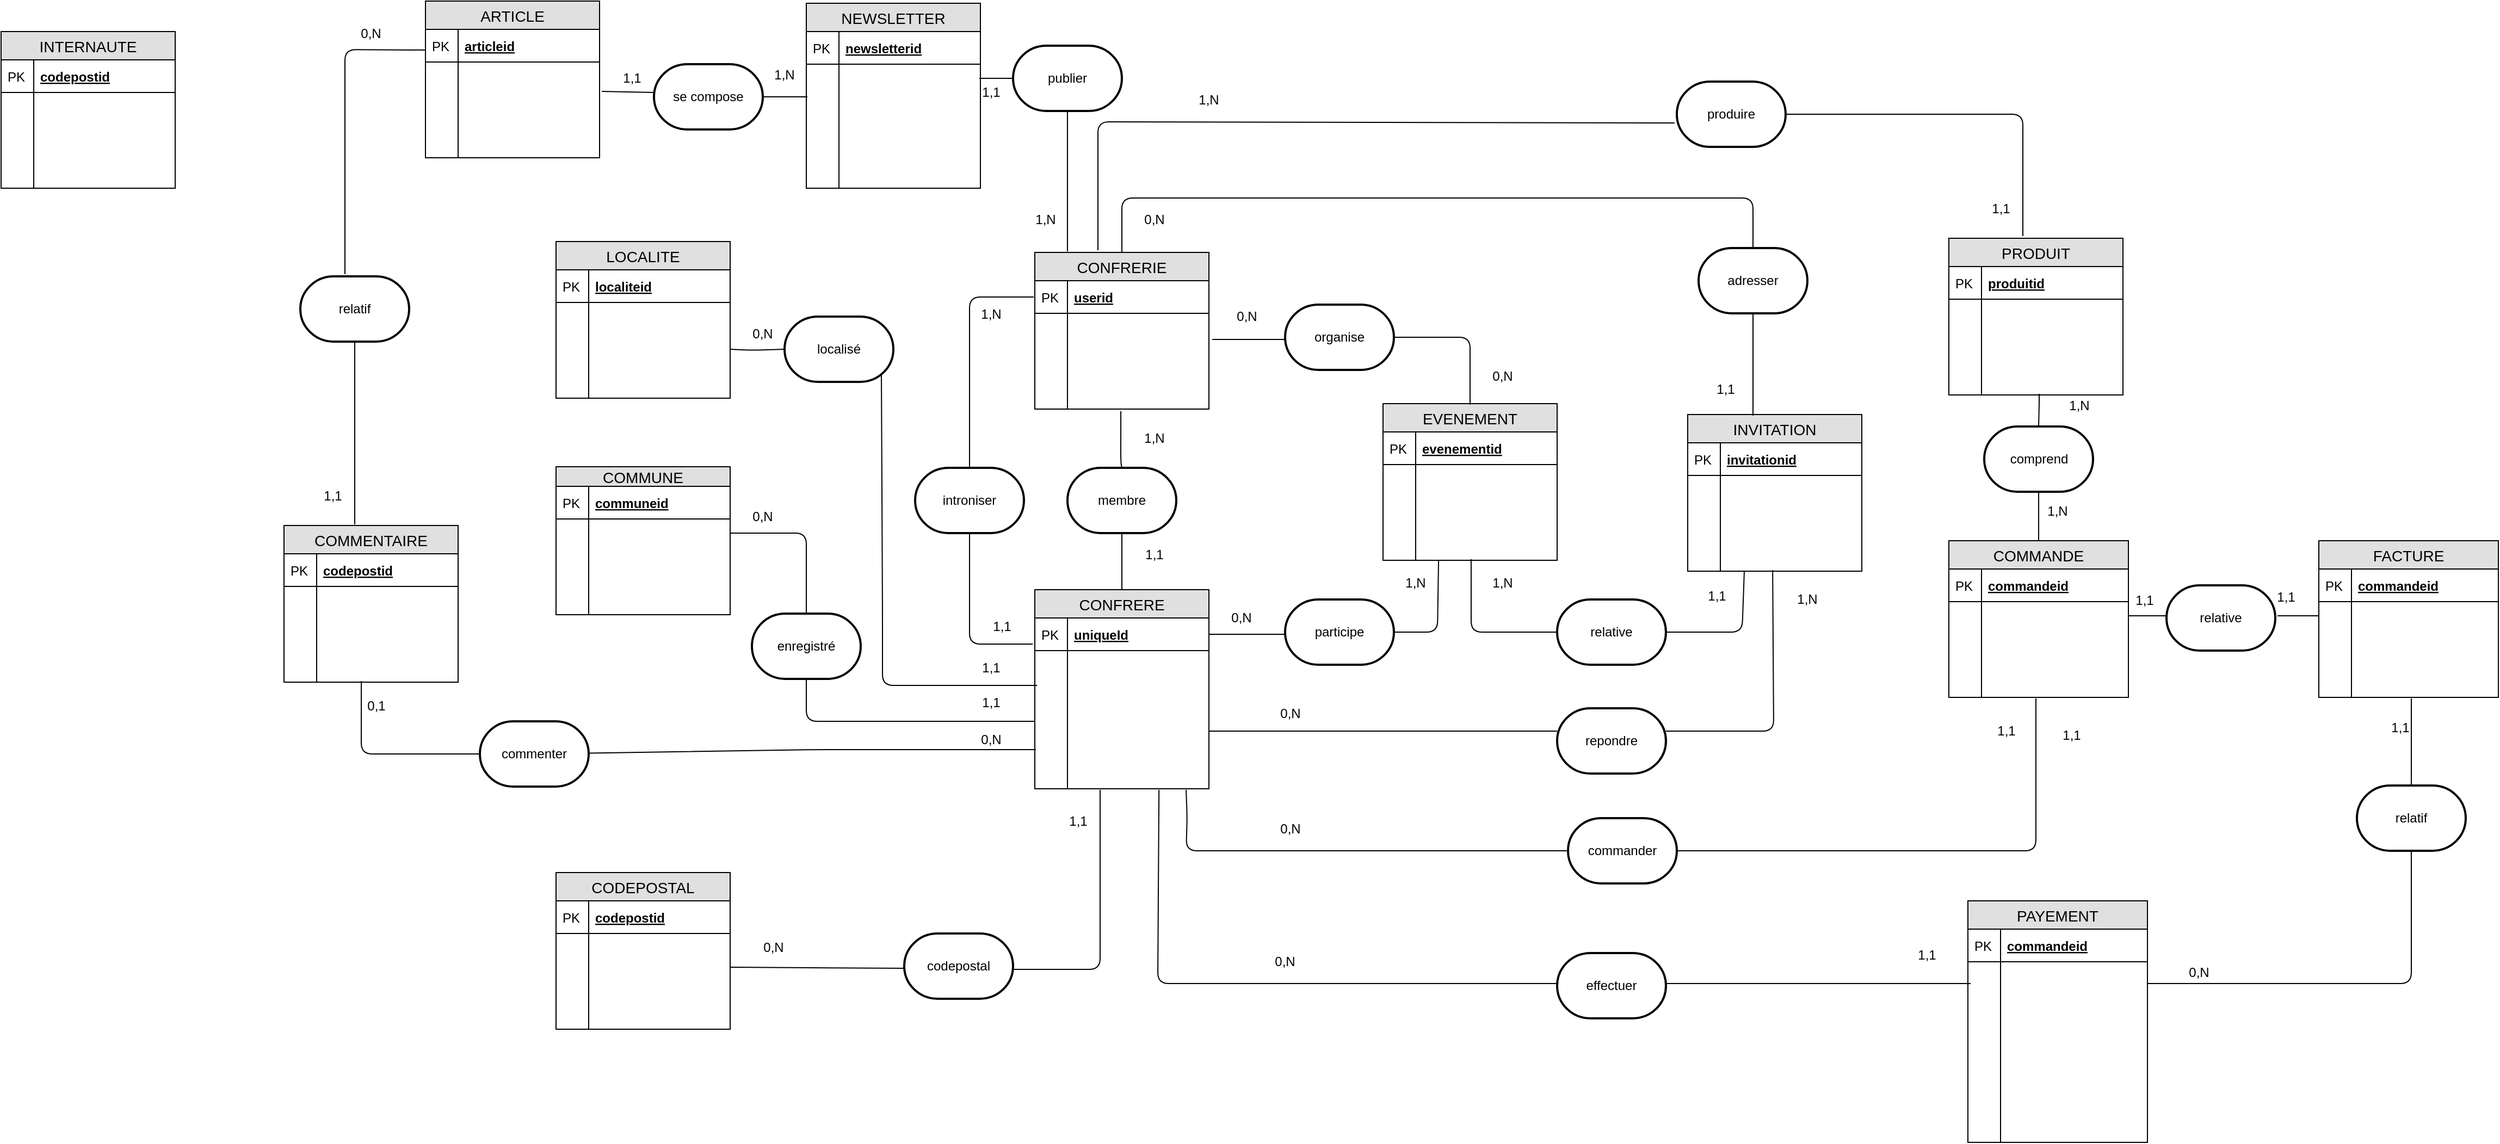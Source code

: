 <mxfile version="10.6.0" type="github"><diagram id="ENBgC-RiLO1eivE0AEco" name="Page-1"><mxGraphModel dx="2653" dy="1756" grid="1" gridSize="10" guides="1" tooltips="1" connect="1" arrows="1" fold="1" page="1" pageScale="1" pageWidth="1654" pageHeight="1169" math="0" shadow="0"><root><mxCell id="0"/><mxCell id="1" parent="0"/><mxCell id="EsAB_OudDVWppmPAbpcz-1" value="CONFRERIE" style="swimlane;fontStyle=0;childLayout=stackLayout;horizontal=1;startSize=26;fillColor=#e0e0e0;horizontalStack=0;resizeParent=1;resizeParentMax=0;resizeLast=0;collapsible=1;marginBottom=0;swimlaneFillColor=#ffffff;align=center;fontSize=14;" parent="1" vertex="1"><mxGeometry x="200" y="40" width="160" height="144" as="geometry"/></mxCell><mxCell id="EsAB_OudDVWppmPAbpcz-2" value="userid" style="shape=partialRectangle;top=0;left=0;right=0;bottom=1;align=left;verticalAlign=middle;fillColor=none;spacingLeft=34;spacingRight=4;overflow=hidden;rotatable=0;points=[[0,0.5],[1,0.5]];portConstraint=eastwest;dropTarget=0;fontStyle=5;fontSize=12;" parent="EsAB_OudDVWppmPAbpcz-1" vertex="1"><mxGeometry y="26" width="160" height="30" as="geometry"/></mxCell><mxCell id="EsAB_OudDVWppmPAbpcz-3" value="PK" style="shape=partialRectangle;top=0;left=0;bottom=0;fillColor=none;align=left;verticalAlign=middle;spacingLeft=4;spacingRight=4;overflow=hidden;rotatable=0;points=[];portConstraint=eastwest;part=1;fontSize=12;" parent="EsAB_OudDVWppmPAbpcz-2" vertex="1" connectable="0"><mxGeometry width="30" height="30" as="geometry"/></mxCell><mxCell id="EsAB_OudDVWppmPAbpcz-4" value="" style="shape=partialRectangle;top=0;left=0;right=0;bottom=0;align=left;verticalAlign=top;fillColor=none;spacingLeft=34;spacingRight=4;overflow=hidden;rotatable=0;points=[[0,0.5],[1,0.5]];portConstraint=eastwest;dropTarget=0;fontSize=12;" parent="EsAB_OudDVWppmPAbpcz-1" vertex="1"><mxGeometry y="56" width="160" height="26" as="geometry"/></mxCell><mxCell id="EsAB_OudDVWppmPAbpcz-5" value="" style="shape=partialRectangle;top=0;left=0;bottom=0;fillColor=none;align=left;verticalAlign=top;spacingLeft=4;spacingRight=4;overflow=hidden;rotatable=0;points=[];portConstraint=eastwest;part=1;fontSize=12;" parent="EsAB_OudDVWppmPAbpcz-4" vertex="1" connectable="0"><mxGeometry width="30" height="26" as="geometry"/></mxCell><mxCell id="EsAB_OudDVWppmPAbpcz-6" value="" style="shape=partialRectangle;top=0;left=0;right=0;bottom=0;align=left;verticalAlign=top;fillColor=none;spacingLeft=34;spacingRight=4;overflow=hidden;rotatable=0;points=[[0,0.5],[1,0.5]];portConstraint=eastwest;dropTarget=0;fontSize=12;" parent="EsAB_OudDVWppmPAbpcz-1" vertex="1"><mxGeometry y="82" width="160" height="26" as="geometry"/></mxCell><mxCell id="EsAB_OudDVWppmPAbpcz-7" value="" style="shape=partialRectangle;top=0;left=0;bottom=0;fillColor=none;align=left;verticalAlign=top;spacingLeft=4;spacingRight=4;overflow=hidden;rotatable=0;points=[];portConstraint=eastwest;part=1;fontSize=12;" parent="EsAB_OudDVWppmPAbpcz-6" vertex="1" connectable="0"><mxGeometry width="30" height="26" as="geometry"/></mxCell><mxCell id="EsAB_OudDVWppmPAbpcz-8" value="" style="shape=partialRectangle;top=0;left=0;right=0;bottom=0;align=left;verticalAlign=top;fillColor=none;spacingLeft=34;spacingRight=4;overflow=hidden;rotatable=0;points=[[0,0.5],[1,0.5]];portConstraint=eastwest;dropTarget=0;fontSize=12;" parent="EsAB_OudDVWppmPAbpcz-1" vertex="1"><mxGeometry y="108" width="160" height="26" as="geometry"/></mxCell><mxCell id="EsAB_OudDVWppmPAbpcz-9" value="" style="shape=partialRectangle;top=0;left=0;bottom=0;fillColor=none;align=left;verticalAlign=top;spacingLeft=4;spacingRight=4;overflow=hidden;rotatable=0;points=[];portConstraint=eastwest;part=1;fontSize=12;" parent="EsAB_OudDVWppmPAbpcz-8" vertex="1" connectable="0"><mxGeometry width="30" height="26" as="geometry"/></mxCell><mxCell id="EsAB_OudDVWppmPAbpcz-10" value="" style="shape=partialRectangle;top=0;left=0;right=0;bottom=0;align=left;verticalAlign=top;fillColor=none;spacingLeft=34;spacingRight=4;overflow=hidden;rotatable=0;points=[[0,0.5],[1,0.5]];portConstraint=eastwest;dropTarget=0;fontSize=12;" parent="EsAB_OudDVWppmPAbpcz-1" vertex="1"><mxGeometry y="134" width="160" height="10" as="geometry"/></mxCell><mxCell id="EsAB_OudDVWppmPAbpcz-11" value="" style="shape=partialRectangle;top=0;left=0;bottom=0;fillColor=none;align=left;verticalAlign=top;spacingLeft=4;spacingRight=4;overflow=hidden;rotatable=0;points=[];portConstraint=eastwest;part=1;fontSize=12;" parent="EsAB_OudDVWppmPAbpcz-10" vertex="1" connectable="0"><mxGeometry width="30" height="10" as="geometry"/></mxCell><mxCell id="EsAB_OudDVWppmPAbpcz-12" value="CONFRERE" style="swimlane;fontStyle=0;childLayout=stackLayout;horizontal=1;startSize=26;fillColor=#e0e0e0;horizontalStack=0;resizeParent=1;resizeParentMax=0;resizeLast=0;collapsible=1;marginBottom=0;swimlaneFillColor=#ffffff;align=center;fontSize=14;" parent="1" vertex="1"><mxGeometry x="200" y="350" width="160" height="183" as="geometry"/></mxCell><mxCell id="EsAB_OudDVWppmPAbpcz-13" value="uniqueId" style="shape=partialRectangle;top=0;left=0;right=0;bottom=1;align=left;verticalAlign=middle;fillColor=none;spacingLeft=34;spacingRight=4;overflow=hidden;rotatable=0;points=[[0,0.5],[1,0.5]];portConstraint=eastwest;dropTarget=0;fontStyle=5;fontSize=12;" parent="EsAB_OudDVWppmPAbpcz-12" vertex="1"><mxGeometry y="26" width="160" height="30" as="geometry"/></mxCell><mxCell id="EsAB_OudDVWppmPAbpcz-14" value="PK" style="shape=partialRectangle;top=0;left=0;bottom=0;fillColor=none;align=left;verticalAlign=middle;spacingLeft=4;spacingRight=4;overflow=hidden;rotatable=0;points=[];portConstraint=eastwest;part=1;fontSize=12;" parent="EsAB_OudDVWppmPAbpcz-13" vertex="1" connectable="0"><mxGeometry width="30" height="30" as="geometry"/></mxCell><mxCell id="EsAB_OudDVWppmPAbpcz-15" value="" style="shape=partialRectangle;top=0;left=0;right=0;bottom=0;align=left;verticalAlign=top;fillColor=none;spacingLeft=34;spacingRight=4;overflow=hidden;rotatable=0;points=[[0,0.5],[1,0.5]];portConstraint=eastwest;dropTarget=0;fontSize=12;" parent="EsAB_OudDVWppmPAbpcz-12" vertex="1"><mxGeometry y="56" width="160" height="26" as="geometry"/></mxCell><mxCell id="EsAB_OudDVWppmPAbpcz-16" value="" style="shape=partialRectangle;top=0;left=0;bottom=0;fillColor=none;align=left;verticalAlign=top;spacingLeft=4;spacingRight=4;overflow=hidden;rotatable=0;points=[];portConstraint=eastwest;part=1;fontSize=12;" parent="EsAB_OudDVWppmPAbpcz-15" vertex="1" connectable="0"><mxGeometry width="30" height="26" as="geometry"/></mxCell><mxCell id="EsAB_OudDVWppmPAbpcz-17" value="" style="shape=partialRectangle;top=0;left=0;right=0;bottom=0;align=left;verticalAlign=top;fillColor=none;spacingLeft=34;spacingRight=4;overflow=hidden;rotatable=0;points=[[0,0.5],[1,0.5]];portConstraint=eastwest;dropTarget=0;fontSize=12;" parent="EsAB_OudDVWppmPAbpcz-12" vertex="1"><mxGeometry y="82" width="160" height="26" as="geometry"/></mxCell><mxCell id="EsAB_OudDVWppmPAbpcz-18" value="" style="shape=partialRectangle;top=0;left=0;bottom=0;fillColor=none;align=left;verticalAlign=top;spacingLeft=4;spacingRight=4;overflow=hidden;rotatable=0;points=[];portConstraint=eastwest;part=1;fontSize=12;" parent="EsAB_OudDVWppmPAbpcz-17" vertex="1" connectable="0"><mxGeometry width="30" height="26" as="geometry"/></mxCell><mxCell id="EsAB_OudDVWppmPAbpcz-21" value="" style="shape=partialRectangle;top=0;left=0;right=0;bottom=0;align=left;verticalAlign=top;fillColor=none;spacingLeft=34;spacingRight=4;overflow=hidden;rotatable=0;points=[[0,0.5],[1,0.5]];portConstraint=eastwest;dropTarget=0;fontSize=12;" parent="EsAB_OudDVWppmPAbpcz-12" vertex="1"><mxGeometry y="108" width="160" height="49" as="geometry"/></mxCell><mxCell id="EsAB_OudDVWppmPAbpcz-22" value="" style="shape=partialRectangle;top=0;left=0;bottom=0;fillColor=none;align=left;verticalAlign=top;spacingLeft=4;spacingRight=4;overflow=hidden;rotatable=0;points=[];portConstraint=eastwest;part=1;fontSize=12;" parent="EsAB_OudDVWppmPAbpcz-21" vertex="1" connectable="0"><mxGeometry width="30" height="49" as="geometry"/></mxCell><mxCell id="EsAB_OudDVWppmPAbpcz-19" value="" style="shape=partialRectangle;top=0;left=0;right=0;bottom=0;align=left;verticalAlign=top;fillColor=none;spacingLeft=34;spacingRight=4;overflow=hidden;rotatable=0;points=[[0,0.5],[1,0.5]];portConstraint=eastwest;dropTarget=0;fontSize=12;" parent="EsAB_OudDVWppmPAbpcz-12" vertex="1"><mxGeometry y="157" width="160" height="26" as="geometry"/></mxCell><mxCell id="EsAB_OudDVWppmPAbpcz-20" value="" style="shape=partialRectangle;top=0;left=0;bottom=0;fillColor=none;align=left;verticalAlign=top;spacingLeft=4;spacingRight=4;overflow=hidden;rotatable=0;points=[];portConstraint=eastwest;part=1;fontSize=12;" parent="EsAB_OudDVWppmPAbpcz-19" vertex="1" connectable="0"><mxGeometry width="30" height="26" as="geometry"/></mxCell><mxCell id="EsAB_OudDVWppmPAbpcz-24" value="membre" style="strokeWidth=2;html=1;shape=mxgraph.flowchart.terminator;whiteSpace=wrap;" parent="1" vertex="1"><mxGeometry x="230" y="238" width="100" height="60" as="geometry"/></mxCell><mxCell id="EsAB_OudDVWppmPAbpcz-26" value="introniser" style="strokeWidth=2;html=1;shape=mxgraph.flowchart.terminator;whiteSpace=wrap;" parent="1" vertex="1"><mxGeometry x="90" y="238" width="100" height="60" as="geometry"/></mxCell><mxCell id="RFWltNv-4CXDlc8qTczW-1" value="LOCALITE" style="swimlane;fontStyle=0;childLayout=stackLayout;horizontal=1;startSize=26;fillColor=#e0e0e0;horizontalStack=0;resizeParent=1;resizeParentMax=0;resizeLast=0;collapsible=1;marginBottom=0;swimlaneFillColor=#ffffff;align=center;fontSize=14;" parent="1" vertex="1"><mxGeometry x="-240" y="30" width="160" height="144" as="geometry"/></mxCell><mxCell id="RFWltNv-4CXDlc8qTczW-2" value="localiteid" style="shape=partialRectangle;top=0;left=0;right=0;bottom=1;align=left;verticalAlign=middle;fillColor=none;spacingLeft=34;spacingRight=4;overflow=hidden;rotatable=0;points=[[0,0.5],[1,0.5]];portConstraint=eastwest;dropTarget=0;fontStyle=5;fontSize=12;" parent="RFWltNv-4CXDlc8qTczW-1" vertex="1"><mxGeometry y="26" width="160" height="30" as="geometry"/></mxCell><mxCell id="RFWltNv-4CXDlc8qTczW-3" value="PK" style="shape=partialRectangle;top=0;left=0;bottom=0;fillColor=none;align=left;verticalAlign=middle;spacingLeft=4;spacingRight=4;overflow=hidden;rotatable=0;points=[];portConstraint=eastwest;part=1;fontSize=12;" parent="RFWltNv-4CXDlc8qTczW-2" vertex="1" connectable="0"><mxGeometry width="30" height="30" as="geometry"/></mxCell><mxCell id="RFWltNv-4CXDlc8qTczW-4" value="" style="shape=partialRectangle;top=0;left=0;right=0;bottom=0;align=left;verticalAlign=top;fillColor=none;spacingLeft=34;spacingRight=4;overflow=hidden;rotatable=0;points=[[0,0.5],[1,0.5]];portConstraint=eastwest;dropTarget=0;fontSize=12;" parent="RFWltNv-4CXDlc8qTczW-1" vertex="1"><mxGeometry y="56" width="160" height="26" as="geometry"/></mxCell><mxCell id="RFWltNv-4CXDlc8qTczW-5" value="" style="shape=partialRectangle;top=0;left=0;bottom=0;fillColor=none;align=left;verticalAlign=top;spacingLeft=4;spacingRight=4;overflow=hidden;rotatable=0;points=[];portConstraint=eastwest;part=1;fontSize=12;" parent="RFWltNv-4CXDlc8qTczW-4" vertex="1" connectable="0"><mxGeometry width="30" height="26" as="geometry"/></mxCell><mxCell id="RFWltNv-4CXDlc8qTczW-6" value="" style="shape=partialRectangle;top=0;left=0;right=0;bottom=0;align=left;verticalAlign=top;fillColor=none;spacingLeft=34;spacingRight=4;overflow=hidden;rotatable=0;points=[[0,0.5],[1,0.5]];portConstraint=eastwest;dropTarget=0;fontSize=12;" parent="RFWltNv-4CXDlc8qTczW-1" vertex="1"><mxGeometry y="82" width="160" height="26" as="geometry"/></mxCell><mxCell id="RFWltNv-4CXDlc8qTczW-7" value="" style="shape=partialRectangle;top=0;left=0;bottom=0;fillColor=none;align=left;verticalAlign=top;spacingLeft=4;spacingRight=4;overflow=hidden;rotatable=0;points=[];portConstraint=eastwest;part=1;fontSize=12;" parent="RFWltNv-4CXDlc8qTczW-6" vertex="1" connectable="0"><mxGeometry width="30" height="26" as="geometry"/></mxCell><mxCell id="RFWltNv-4CXDlc8qTczW-8" value="" style="shape=partialRectangle;top=0;left=0;right=0;bottom=0;align=left;verticalAlign=top;fillColor=none;spacingLeft=34;spacingRight=4;overflow=hidden;rotatable=0;points=[[0,0.5],[1,0.5]];portConstraint=eastwest;dropTarget=0;fontSize=12;" parent="RFWltNv-4CXDlc8qTczW-1" vertex="1"><mxGeometry y="108" width="160" height="26" as="geometry"/></mxCell><mxCell id="RFWltNv-4CXDlc8qTczW-9" value="" style="shape=partialRectangle;top=0;left=0;bottom=0;fillColor=none;align=left;verticalAlign=top;spacingLeft=4;spacingRight=4;overflow=hidden;rotatable=0;points=[];portConstraint=eastwest;part=1;fontSize=12;" parent="RFWltNv-4CXDlc8qTczW-8" vertex="1" connectable="0"><mxGeometry width="30" height="26" as="geometry"/></mxCell><mxCell id="RFWltNv-4CXDlc8qTczW-10" value="" style="shape=partialRectangle;top=0;left=0;right=0;bottom=0;align=left;verticalAlign=top;fillColor=none;spacingLeft=34;spacingRight=4;overflow=hidden;rotatable=0;points=[[0,0.5],[1,0.5]];portConstraint=eastwest;dropTarget=0;fontSize=12;" parent="RFWltNv-4CXDlc8qTczW-1" vertex="1"><mxGeometry y="134" width="160" height="10" as="geometry"/></mxCell><mxCell id="RFWltNv-4CXDlc8qTczW-11" value="" style="shape=partialRectangle;top=0;left=0;bottom=0;fillColor=none;align=left;verticalAlign=top;spacingLeft=4;spacingRight=4;overflow=hidden;rotatable=0;points=[];portConstraint=eastwest;part=1;fontSize=12;" parent="RFWltNv-4CXDlc8qTczW-10" vertex="1" connectable="0"><mxGeometry width="30" height="10" as="geometry"/></mxCell><mxCell id="RFWltNv-4CXDlc8qTczW-12" value="COMMUNE" style="swimlane;fontStyle=0;childLayout=stackLayout;horizontal=1;startSize=18;fillColor=#e0e0e0;horizontalStack=0;resizeParent=1;resizeParentMax=0;resizeLast=0;collapsible=1;marginBottom=0;swimlaneFillColor=#ffffff;align=center;fontSize=14;" parent="1" vertex="1"><mxGeometry x="-240" y="237" width="160" height="136" as="geometry"/></mxCell><mxCell id="RFWltNv-4CXDlc8qTczW-13" value="communeid" style="shape=partialRectangle;top=0;left=0;right=0;bottom=1;align=left;verticalAlign=middle;fillColor=none;spacingLeft=34;spacingRight=4;overflow=hidden;rotatable=0;points=[[0,0.5],[1,0.5]];portConstraint=eastwest;dropTarget=0;fontStyle=5;fontSize=12;" parent="RFWltNv-4CXDlc8qTczW-12" vertex="1"><mxGeometry y="18" width="160" height="30" as="geometry"/></mxCell><mxCell id="RFWltNv-4CXDlc8qTczW-14" value="PK" style="shape=partialRectangle;top=0;left=0;bottom=0;fillColor=none;align=left;verticalAlign=middle;spacingLeft=4;spacingRight=4;overflow=hidden;rotatable=0;points=[];portConstraint=eastwest;part=1;fontSize=12;" parent="RFWltNv-4CXDlc8qTczW-13" vertex="1" connectable="0"><mxGeometry width="30" height="30" as="geometry"/></mxCell><mxCell id="RFWltNv-4CXDlc8qTczW-15" value="" style="shape=partialRectangle;top=0;left=0;right=0;bottom=0;align=left;verticalAlign=top;fillColor=none;spacingLeft=34;spacingRight=4;overflow=hidden;rotatable=0;points=[[0,0.5],[1,0.5]];portConstraint=eastwest;dropTarget=0;fontSize=12;" parent="RFWltNv-4CXDlc8qTczW-12" vertex="1"><mxGeometry y="48" width="160" height="26" as="geometry"/></mxCell><mxCell id="RFWltNv-4CXDlc8qTczW-16" value="" style="shape=partialRectangle;top=0;left=0;bottom=0;fillColor=none;align=left;verticalAlign=top;spacingLeft=4;spacingRight=4;overflow=hidden;rotatable=0;points=[];portConstraint=eastwest;part=1;fontSize=12;" parent="RFWltNv-4CXDlc8qTczW-15" vertex="1" connectable="0"><mxGeometry width="30" height="26" as="geometry"/></mxCell><mxCell id="RFWltNv-4CXDlc8qTczW-17" value="" style="shape=partialRectangle;top=0;left=0;right=0;bottom=0;align=left;verticalAlign=top;fillColor=none;spacingLeft=34;spacingRight=4;overflow=hidden;rotatable=0;points=[[0,0.5],[1,0.5]];portConstraint=eastwest;dropTarget=0;fontSize=12;" parent="RFWltNv-4CXDlc8qTczW-12" vertex="1"><mxGeometry y="74" width="160" height="26" as="geometry"/></mxCell><mxCell id="RFWltNv-4CXDlc8qTczW-18" value="" style="shape=partialRectangle;top=0;left=0;bottom=0;fillColor=none;align=left;verticalAlign=top;spacingLeft=4;spacingRight=4;overflow=hidden;rotatable=0;points=[];portConstraint=eastwest;part=1;fontSize=12;" parent="RFWltNv-4CXDlc8qTczW-17" vertex="1" connectable="0"><mxGeometry width="30" height="26" as="geometry"/></mxCell><mxCell id="RFWltNv-4CXDlc8qTczW-19" value="" style="shape=partialRectangle;top=0;left=0;right=0;bottom=0;align=left;verticalAlign=top;fillColor=none;spacingLeft=34;spacingRight=4;overflow=hidden;rotatable=0;points=[[0,0.5],[1,0.5]];portConstraint=eastwest;dropTarget=0;fontSize=12;" parent="RFWltNv-4CXDlc8qTczW-12" vertex="1"><mxGeometry y="100" width="160" height="26" as="geometry"/></mxCell><mxCell id="RFWltNv-4CXDlc8qTczW-20" value="" style="shape=partialRectangle;top=0;left=0;bottom=0;fillColor=none;align=left;verticalAlign=top;spacingLeft=4;spacingRight=4;overflow=hidden;rotatable=0;points=[];portConstraint=eastwest;part=1;fontSize=12;" parent="RFWltNv-4CXDlc8qTczW-19" vertex="1" connectable="0"><mxGeometry width="30" height="26" as="geometry"/></mxCell><mxCell id="RFWltNv-4CXDlc8qTczW-21" value="" style="shape=partialRectangle;top=0;left=0;right=0;bottom=0;align=left;verticalAlign=top;fillColor=none;spacingLeft=34;spacingRight=4;overflow=hidden;rotatable=0;points=[[0,0.5],[1,0.5]];portConstraint=eastwest;dropTarget=0;fontSize=12;" parent="RFWltNv-4CXDlc8qTczW-12" vertex="1"><mxGeometry y="126" width="160" height="10" as="geometry"/></mxCell><mxCell id="RFWltNv-4CXDlc8qTczW-22" value="" style="shape=partialRectangle;top=0;left=0;bottom=0;fillColor=none;align=left;verticalAlign=top;spacingLeft=4;spacingRight=4;overflow=hidden;rotatable=0;points=[];portConstraint=eastwest;part=1;fontSize=12;" parent="RFWltNv-4CXDlc8qTczW-21" vertex="1" connectable="0"><mxGeometry width="30" height="10" as="geometry"/></mxCell><mxCell id="RFWltNv-4CXDlc8qTczW-23" value="CODEPOSTAL" style="swimlane;fontStyle=0;childLayout=stackLayout;horizontal=1;startSize=26;fillColor=#e0e0e0;horizontalStack=0;resizeParent=1;resizeParentMax=0;resizeLast=0;collapsible=1;marginBottom=0;swimlaneFillColor=#ffffff;align=center;fontSize=14;" parent="1" vertex="1"><mxGeometry x="-240" y="610" width="160" height="144" as="geometry"/></mxCell><mxCell id="RFWltNv-4CXDlc8qTczW-24" value="codepostid" style="shape=partialRectangle;top=0;left=0;right=0;bottom=1;align=left;verticalAlign=middle;fillColor=none;spacingLeft=34;spacingRight=4;overflow=hidden;rotatable=0;points=[[0,0.5],[1,0.5]];portConstraint=eastwest;dropTarget=0;fontStyle=5;fontSize=12;" parent="RFWltNv-4CXDlc8qTczW-23" vertex="1"><mxGeometry y="26" width="160" height="30" as="geometry"/></mxCell><mxCell id="RFWltNv-4CXDlc8qTczW-25" value="PK" style="shape=partialRectangle;top=0;left=0;bottom=0;fillColor=none;align=left;verticalAlign=middle;spacingLeft=4;spacingRight=4;overflow=hidden;rotatable=0;points=[];portConstraint=eastwest;part=1;fontSize=12;" parent="RFWltNv-4CXDlc8qTczW-24" vertex="1" connectable="0"><mxGeometry width="30" height="30" as="geometry"/></mxCell><mxCell id="RFWltNv-4CXDlc8qTczW-26" value="" style="shape=partialRectangle;top=0;left=0;right=0;bottom=0;align=left;verticalAlign=top;fillColor=none;spacingLeft=34;spacingRight=4;overflow=hidden;rotatable=0;points=[[0,0.5],[1,0.5]];portConstraint=eastwest;dropTarget=0;fontSize=12;" parent="RFWltNv-4CXDlc8qTczW-23" vertex="1"><mxGeometry y="56" width="160" height="26" as="geometry"/></mxCell><mxCell id="RFWltNv-4CXDlc8qTczW-27" value="" style="shape=partialRectangle;top=0;left=0;bottom=0;fillColor=none;align=left;verticalAlign=top;spacingLeft=4;spacingRight=4;overflow=hidden;rotatable=0;points=[];portConstraint=eastwest;part=1;fontSize=12;" parent="RFWltNv-4CXDlc8qTczW-26" vertex="1" connectable="0"><mxGeometry width="30" height="26" as="geometry"/></mxCell><mxCell id="RFWltNv-4CXDlc8qTczW-28" value="" style="shape=partialRectangle;top=0;left=0;right=0;bottom=0;align=left;verticalAlign=top;fillColor=none;spacingLeft=34;spacingRight=4;overflow=hidden;rotatable=0;points=[[0,0.5],[1,0.5]];portConstraint=eastwest;dropTarget=0;fontSize=12;" parent="RFWltNv-4CXDlc8qTczW-23" vertex="1"><mxGeometry y="82" width="160" height="26" as="geometry"/></mxCell><mxCell id="RFWltNv-4CXDlc8qTczW-29" value="" style="shape=partialRectangle;top=0;left=0;bottom=0;fillColor=none;align=left;verticalAlign=top;spacingLeft=4;spacingRight=4;overflow=hidden;rotatable=0;points=[];portConstraint=eastwest;part=1;fontSize=12;" parent="RFWltNv-4CXDlc8qTczW-28" vertex="1" connectable="0"><mxGeometry width="30" height="26" as="geometry"/></mxCell><mxCell id="RFWltNv-4CXDlc8qTczW-30" value="" style="shape=partialRectangle;top=0;left=0;right=0;bottom=0;align=left;verticalAlign=top;fillColor=none;spacingLeft=34;spacingRight=4;overflow=hidden;rotatable=0;points=[[0,0.5],[1,0.5]];portConstraint=eastwest;dropTarget=0;fontSize=12;" parent="RFWltNv-4CXDlc8qTczW-23" vertex="1"><mxGeometry y="108" width="160" height="26" as="geometry"/></mxCell><mxCell id="RFWltNv-4CXDlc8qTczW-31" value="" style="shape=partialRectangle;top=0;left=0;bottom=0;fillColor=none;align=left;verticalAlign=top;spacingLeft=4;spacingRight=4;overflow=hidden;rotatable=0;points=[];portConstraint=eastwest;part=1;fontSize=12;" parent="RFWltNv-4CXDlc8qTczW-30" vertex="1" connectable="0"><mxGeometry width="30" height="26" as="geometry"/></mxCell><mxCell id="RFWltNv-4CXDlc8qTczW-32" value="" style="shape=partialRectangle;top=0;left=0;right=0;bottom=0;align=left;verticalAlign=top;fillColor=none;spacingLeft=34;spacingRight=4;overflow=hidden;rotatable=0;points=[[0,0.5],[1,0.5]];portConstraint=eastwest;dropTarget=0;fontSize=12;" parent="RFWltNv-4CXDlc8qTczW-23" vertex="1"><mxGeometry y="134" width="160" height="10" as="geometry"/></mxCell><mxCell id="RFWltNv-4CXDlc8qTczW-33" value="" style="shape=partialRectangle;top=0;left=0;bottom=0;fillColor=none;align=left;verticalAlign=top;spacingLeft=4;spacingRight=4;overflow=hidden;rotatable=0;points=[];portConstraint=eastwest;part=1;fontSize=12;" parent="RFWltNv-4CXDlc8qTczW-32" vertex="1" connectable="0"><mxGeometry width="30" height="10" as="geometry"/></mxCell><mxCell id="RFWltNv-4CXDlc8qTczW-43" value="enregistré" style="strokeWidth=2;html=1;shape=mxgraph.flowchart.terminator;whiteSpace=wrap;" parent="1" vertex="1"><mxGeometry x="-60" y="372" width="100" height="60" as="geometry"/></mxCell><mxCell id="RFWltNv-4CXDlc8qTczW-47" value="commenter" style="strokeWidth=2;html=1;shape=mxgraph.flowchart.terminator;whiteSpace=wrap;" parent="1" vertex="1"><mxGeometry x="-310" y="471" width="100" height="60" as="geometry"/></mxCell><mxCell id="RFWltNv-4CXDlc8qTczW-44" value="localisé" style="strokeWidth=2;html=1;shape=mxgraph.flowchart.terminator;whiteSpace=wrap;" parent="1" vertex="1"><mxGeometry x="-30" y="99" width="100" height="60" as="geometry"/></mxCell><mxCell id="3PuW3XH1jWnf0Jjwgp-5-1" value="EVENEMENT" style="swimlane;fontStyle=0;childLayout=stackLayout;horizontal=1;startSize=26;fillColor=#e0e0e0;horizontalStack=0;resizeParent=1;resizeParentMax=0;resizeLast=0;collapsible=1;marginBottom=0;swimlaneFillColor=#ffffff;align=center;fontSize=14;" parent="1" vertex="1"><mxGeometry x="520" y="179" width="160" height="144" as="geometry"/></mxCell><mxCell id="3PuW3XH1jWnf0Jjwgp-5-2" value="evenementid" style="shape=partialRectangle;top=0;left=0;right=0;bottom=1;align=left;verticalAlign=middle;fillColor=none;spacingLeft=34;spacingRight=4;overflow=hidden;rotatable=0;points=[[0,0.5],[1,0.5]];portConstraint=eastwest;dropTarget=0;fontStyle=5;fontSize=12;" parent="3PuW3XH1jWnf0Jjwgp-5-1" vertex="1"><mxGeometry y="26" width="160" height="30" as="geometry"/></mxCell><mxCell id="3PuW3XH1jWnf0Jjwgp-5-3" value="PK" style="shape=partialRectangle;top=0;left=0;bottom=0;fillColor=none;align=left;verticalAlign=middle;spacingLeft=4;spacingRight=4;overflow=hidden;rotatable=0;points=[];portConstraint=eastwest;part=1;fontSize=12;" parent="3PuW3XH1jWnf0Jjwgp-5-2" vertex="1" connectable="0"><mxGeometry width="30" height="30" as="geometry"/></mxCell><mxCell id="3PuW3XH1jWnf0Jjwgp-5-4" value="" style="shape=partialRectangle;top=0;left=0;right=0;bottom=0;align=left;verticalAlign=top;fillColor=none;spacingLeft=34;spacingRight=4;overflow=hidden;rotatable=0;points=[[0,0.5],[1,0.5]];portConstraint=eastwest;dropTarget=0;fontSize=12;" parent="3PuW3XH1jWnf0Jjwgp-5-1" vertex="1"><mxGeometry y="56" width="160" height="26" as="geometry"/></mxCell><mxCell id="3PuW3XH1jWnf0Jjwgp-5-5" value="" style="shape=partialRectangle;top=0;left=0;bottom=0;fillColor=none;align=left;verticalAlign=top;spacingLeft=4;spacingRight=4;overflow=hidden;rotatable=0;points=[];portConstraint=eastwest;part=1;fontSize=12;" parent="3PuW3XH1jWnf0Jjwgp-5-4" vertex="1" connectable="0"><mxGeometry width="30" height="26" as="geometry"/></mxCell><mxCell id="3PuW3XH1jWnf0Jjwgp-5-6" value="" style="shape=partialRectangle;top=0;left=0;right=0;bottom=0;align=left;verticalAlign=top;fillColor=none;spacingLeft=34;spacingRight=4;overflow=hidden;rotatable=0;points=[[0,0.5],[1,0.5]];portConstraint=eastwest;dropTarget=0;fontSize=12;" parent="3PuW3XH1jWnf0Jjwgp-5-1" vertex="1"><mxGeometry y="82" width="160" height="26" as="geometry"/></mxCell><mxCell id="3PuW3XH1jWnf0Jjwgp-5-7" value="" style="shape=partialRectangle;top=0;left=0;bottom=0;fillColor=none;align=left;verticalAlign=top;spacingLeft=4;spacingRight=4;overflow=hidden;rotatable=0;points=[];portConstraint=eastwest;part=1;fontSize=12;" parent="3PuW3XH1jWnf0Jjwgp-5-6" vertex="1" connectable="0"><mxGeometry width="30" height="26" as="geometry"/></mxCell><mxCell id="3PuW3XH1jWnf0Jjwgp-5-8" value="" style="shape=partialRectangle;top=0;left=0;right=0;bottom=0;align=left;verticalAlign=top;fillColor=none;spacingLeft=34;spacingRight=4;overflow=hidden;rotatable=0;points=[[0,0.5],[1,0.5]];portConstraint=eastwest;dropTarget=0;fontSize=12;" parent="3PuW3XH1jWnf0Jjwgp-5-1" vertex="1"><mxGeometry y="108" width="160" height="26" as="geometry"/></mxCell><mxCell id="3PuW3XH1jWnf0Jjwgp-5-9" value="" style="shape=partialRectangle;top=0;left=0;bottom=0;fillColor=none;align=left;verticalAlign=top;spacingLeft=4;spacingRight=4;overflow=hidden;rotatable=0;points=[];portConstraint=eastwest;part=1;fontSize=12;" parent="3PuW3XH1jWnf0Jjwgp-5-8" vertex="1" connectable="0"><mxGeometry width="30" height="26" as="geometry"/></mxCell><mxCell id="3PuW3XH1jWnf0Jjwgp-5-10" value="" style="shape=partialRectangle;top=0;left=0;right=0;bottom=0;align=left;verticalAlign=top;fillColor=none;spacingLeft=34;spacingRight=4;overflow=hidden;rotatable=0;points=[[0,0.5],[1,0.5]];portConstraint=eastwest;dropTarget=0;fontSize=12;" parent="3PuW3XH1jWnf0Jjwgp-5-1" vertex="1"><mxGeometry y="134" width="160" height="10" as="geometry"/></mxCell><mxCell id="3PuW3XH1jWnf0Jjwgp-5-11" value="" style="shape=partialRectangle;top=0;left=0;bottom=0;fillColor=none;align=left;verticalAlign=top;spacingLeft=4;spacingRight=4;overflow=hidden;rotatable=0;points=[];portConstraint=eastwest;part=1;fontSize=12;" parent="3PuW3XH1jWnf0Jjwgp-5-10" vertex="1" connectable="0"><mxGeometry width="30" height="10" as="geometry"/></mxCell><mxCell id="3PuW3XH1jWnf0Jjwgp-5-13" value="participe" style="strokeWidth=2;html=1;shape=mxgraph.flowchart.terminator;whiteSpace=wrap;" parent="1" vertex="1"><mxGeometry x="430" y="359" width="100" height="60" as="geometry"/></mxCell><mxCell id="3PuW3XH1jWnf0Jjwgp-5-49" value="relative" style="strokeWidth=2;html=1;shape=mxgraph.flowchart.terminator;whiteSpace=wrap;" parent="1" vertex="1"><mxGeometry x="680" y="359" width="100" height="60" as="geometry"/></mxCell><mxCell id="3PuW3XH1jWnf0Jjwgp-5-15" value="organise" style="strokeWidth=2;html=1;shape=mxgraph.flowchart.terminator;whiteSpace=wrap;" parent="1" vertex="1"><mxGeometry x="430" y="88" width="100" height="60" as="geometry"/></mxCell><mxCell id="3PuW3XH1jWnf0Jjwgp-5-17" value="produire" style="strokeWidth=2;html=1;shape=mxgraph.flowchart.terminator;whiteSpace=wrap;" parent="1" vertex="1"><mxGeometry x="790" y="-117" width="100" height="60" as="geometry"/></mxCell><mxCell id="3PuW3XH1jWnf0Jjwgp-5-19" value="INVITATION" style="swimlane;fontStyle=0;childLayout=stackLayout;horizontal=1;startSize=26;fillColor=#e0e0e0;horizontalStack=0;resizeParent=1;resizeParentMax=0;resizeLast=0;collapsible=1;marginBottom=0;swimlaneFillColor=#ffffff;align=center;fontSize=14;" parent="1" vertex="1"><mxGeometry x="800" y="189" width="160" height="144" as="geometry"/></mxCell><mxCell id="3PuW3XH1jWnf0Jjwgp-5-20" value="invitationid" style="shape=partialRectangle;top=0;left=0;right=0;bottom=1;align=left;verticalAlign=middle;fillColor=none;spacingLeft=34;spacingRight=4;overflow=hidden;rotatable=0;points=[[0,0.5],[1,0.5]];portConstraint=eastwest;dropTarget=0;fontStyle=5;fontSize=12;" parent="3PuW3XH1jWnf0Jjwgp-5-19" vertex="1"><mxGeometry y="26" width="160" height="30" as="geometry"/></mxCell><mxCell id="3PuW3XH1jWnf0Jjwgp-5-21" value="PK" style="shape=partialRectangle;top=0;left=0;bottom=0;fillColor=none;align=left;verticalAlign=middle;spacingLeft=4;spacingRight=4;overflow=hidden;rotatable=0;points=[];portConstraint=eastwest;part=1;fontSize=12;" parent="3PuW3XH1jWnf0Jjwgp-5-20" vertex="1" connectable="0"><mxGeometry width="30" height="30" as="geometry"/></mxCell><mxCell id="3PuW3XH1jWnf0Jjwgp-5-22" value="" style="shape=partialRectangle;top=0;left=0;right=0;bottom=0;align=left;verticalAlign=top;fillColor=none;spacingLeft=34;spacingRight=4;overflow=hidden;rotatable=0;points=[[0,0.5],[1,0.5]];portConstraint=eastwest;dropTarget=0;fontSize=12;" parent="3PuW3XH1jWnf0Jjwgp-5-19" vertex="1"><mxGeometry y="56" width="160" height="26" as="geometry"/></mxCell><mxCell id="3PuW3XH1jWnf0Jjwgp-5-23" value="" style="shape=partialRectangle;top=0;left=0;bottom=0;fillColor=none;align=left;verticalAlign=top;spacingLeft=4;spacingRight=4;overflow=hidden;rotatable=0;points=[];portConstraint=eastwest;part=1;fontSize=12;" parent="3PuW3XH1jWnf0Jjwgp-5-22" vertex="1" connectable="0"><mxGeometry width="30" height="26" as="geometry"/></mxCell><mxCell id="3PuW3XH1jWnf0Jjwgp-5-24" value="" style="shape=partialRectangle;top=0;left=0;right=0;bottom=0;align=left;verticalAlign=top;fillColor=none;spacingLeft=34;spacingRight=4;overflow=hidden;rotatable=0;points=[[0,0.5],[1,0.5]];portConstraint=eastwest;dropTarget=0;fontSize=12;" parent="3PuW3XH1jWnf0Jjwgp-5-19" vertex="1"><mxGeometry y="82" width="160" height="26" as="geometry"/></mxCell><mxCell id="3PuW3XH1jWnf0Jjwgp-5-25" value="" style="shape=partialRectangle;top=0;left=0;bottom=0;fillColor=none;align=left;verticalAlign=top;spacingLeft=4;spacingRight=4;overflow=hidden;rotatable=0;points=[];portConstraint=eastwest;part=1;fontSize=12;" parent="3PuW3XH1jWnf0Jjwgp-5-24" vertex="1" connectable="0"><mxGeometry width="30" height="26" as="geometry"/></mxCell><mxCell id="3PuW3XH1jWnf0Jjwgp-5-26" value="" style="shape=partialRectangle;top=0;left=0;right=0;bottom=0;align=left;verticalAlign=top;fillColor=none;spacingLeft=34;spacingRight=4;overflow=hidden;rotatable=0;points=[[0,0.5],[1,0.5]];portConstraint=eastwest;dropTarget=0;fontSize=12;" parent="3PuW3XH1jWnf0Jjwgp-5-19" vertex="1"><mxGeometry y="108" width="160" height="26" as="geometry"/></mxCell><mxCell id="3PuW3XH1jWnf0Jjwgp-5-27" value="" style="shape=partialRectangle;top=0;left=0;bottom=0;fillColor=none;align=left;verticalAlign=top;spacingLeft=4;spacingRight=4;overflow=hidden;rotatable=0;points=[];portConstraint=eastwest;part=1;fontSize=12;" parent="3PuW3XH1jWnf0Jjwgp-5-26" vertex="1" connectable="0"><mxGeometry width="30" height="26" as="geometry"/></mxCell><mxCell id="3PuW3XH1jWnf0Jjwgp-5-28" value="" style="shape=partialRectangle;top=0;left=0;right=0;bottom=0;align=left;verticalAlign=top;fillColor=none;spacingLeft=34;spacingRight=4;overflow=hidden;rotatable=0;points=[[0,0.5],[1,0.5]];portConstraint=eastwest;dropTarget=0;fontSize=12;" parent="3PuW3XH1jWnf0Jjwgp-5-19" vertex="1"><mxGeometry y="134" width="160" height="10" as="geometry"/></mxCell><mxCell id="3PuW3XH1jWnf0Jjwgp-5-29" value="" style="shape=partialRectangle;top=0;left=0;bottom=0;fillColor=none;align=left;verticalAlign=top;spacingLeft=4;spacingRight=4;overflow=hidden;rotatable=0;points=[];portConstraint=eastwest;part=1;fontSize=12;" parent="3PuW3XH1jWnf0Jjwgp-5-28" vertex="1" connectable="0"><mxGeometry width="30" height="10" as="geometry"/></mxCell><mxCell id="3PuW3XH1jWnf0Jjwgp-5-37" value="PRODUIT" style="swimlane;fontStyle=0;childLayout=stackLayout;horizontal=1;startSize=26;fillColor=#e0e0e0;horizontalStack=0;resizeParent=1;resizeParentMax=0;resizeLast=0;collapsible=1;marginBottom=0;swimlaneFillColor=#ffffff;align=center;fontSize=14;" parent="1" vertex="1"><mxGeometry x="1040" y="27" width="160" height="144" as="geometry"/></mxCell><mxCell id="3PuW3XH1jWnf0Jjwgp-5-38" value="produitid" style="shape=partialRectangle;top=0;left=0;right=0;bottom=1;align=left;verticalAlign=middle;fillColor=none;spacingLeft=34;spacingRight=4;overflow=hidden;rotatable=0;points=[[0,0.5],[1,0.5]];portConstraint=eastwest;dropTarget=0;fontStyle=5;fontSize=12;" parent="3PuW3XH1jWnf0Jjwgp-5-37" vertex="1"><mxGeometry y="26" width="160" height="30" as="geometry"/></mxCell><mxCell id="3PuW3XH1jWnf0Jjwgp-5-39" value="PK" style="shape=partialRectangle;top=0;left=0;bottom=0;fillColor=none;align=left;verticalAlign=middle;spacingLeft=4;spacingRight=4;overflow=hidden;rotatable=0;points=[];portConstraint=eastwest;part=1;fontSize=12;" parent="3PuW3XH1jWnf0Jjwgp-5-38" vertex="1" connectable="0"><mxGeometry width="30" height="30" as="geometry"/></mxCell><mxCell id="3PuW3XH1jWnf0Jjwgp-5-40" value="" style="shape=partialRectangle;top=0;left=0;right=0;bottom=0;align=left;verticalAlign=top;fillColor=none;spacingLeft=34;spacingRight=4;overflow=hidden;rotatable=0;points=[[0,0.5],[1,0.5]];portConstraint=eastwest;dropTarget=0;fontSize=12;" parent="3PuW3XH1jWnf0Jjwgp-5-37" vertex="1"><mxGeometry y="56" width="160" height="26" as="geometry"/></mxCell><mxCell id="3PuW3XH1jWnf0Jjwgp-5-41" value="" style="shape=partialRectangle;top=0;left=0;bottom=0;fillColor=none;align=left;verticalAlign=top;spacingLeft=4;spacingRight=4;overflow=hidden;rotatable=0;points=[];portConstraint=eastwest;part=1;fontSize=12;" parent="3PuW3XH1jWnf0Jjwgp-5-40" vertex="1" connectable="0"><mxGeometry width="30" height="26" as="geometry"/></mxCell><mxCell id="3PuW3XH1jWnf0Jjwgp-5-42" value="" style="shape=partialRectangle;top=0;left=0;right=0;bottom=0;align=left;verticalAlign=top;fillColor=none;spacingLeft=34;spacingRight=4;overflow=hidden;rotatable=0;points=[[0,0.5],[1,0.5]];portConstraint=eastwest;dropTarget=0;fontSize=12;" parent="3PuW3XH1jWnf0Jjwgp-5-37" vertex="1"><mxGeometry y="82" width="160" height="26" as="geometry"/></mxCell><mxCell id="3PuW3XH1jWnf0Jjwgp-5-43" value="" style="shape=partialRectangle;top=0;left=0;bottom=0;fillColor=none;align=left;verticalAlign=top;spacingLeft=4;spacingRight=4;overflow=hidden;rotatable=0;points=[];portConstraint=eastwest;part=1;fontSize=12;" parent="3PuW3XH1jWnf0Jjwgp-5-42" vertex="1" connectable="0"><mxGeometry width="30" height="26" as="geometry"/></mxCell><mxCell id="3PuW3XH1jWnf0Jjwgp-5-44" value="" style="shape=partialRectangle;top=0;left=0;right=0;bottom=0;align=left;verticalAlign=top;fillColor=none;spacingLeft=34;spacingRight=4;overflow=hidden;rotatable=0;points=[[0,0.5],[1,0.5]];portConstraint=eastwest;dropTarget=0;fontSize=12;" parent="3PuW3XH1jWnf0Jjwgp-5-37" vertex="1"><mxGeometry y="108" width="160" height="26" as="geometry"/></mxCell><mxCell id="3PuW3XH1jWnf0Jjwgp-5-45" value="" style="shape=partialRectangle;top=0;left=0;bottom=0;fillColor=none;align=left;verticalAlign=top;spacingLeft=4;spacingRight=4;overflow=hidden;rotatable=0;points=[];portConstraint=eastwest;part=1;fontSize=12;" parent="3PuW3XH1jWnf0Jjwgp-5-44" vertex="1" connectable="0"><mxGeometry width="30" height="26" as="geometry"/></mxCell><mxCell id="3PuW3XH1jWnf0Jjwgp-5-46" value="" style="shape=partialRectangle;top=0;left=0;right=0;bottom=0;align=left;verticalAlign=top;fillColor=none;spacingLeft=34;spacingRight=4;overflow=hidden;rotatable=0;points=[[0,0.5],[1,0.5]];portConstraint=eastwest;dropTarget=0;fontSize=12;" parent="3PuW3XH1jWnf0Jjwgp-5-37" vertex="1"><mxGeometry y="134" width="160" height="10" as="geometry"/></mxCell><mxCell id="3PuW3XH1jWnf0Jjwgp-5-47" value="" style="shape=partialRectangle;top=0;left=0;bottom=0;fillColor=none;align=left;verticalAlign=top;spacingLeft=4;spacingRight=4;overflow=hidden;rotatable=0;points=[];portConstraint=eastwest;part=1;fontSize=12;" parent="3PuW3XH1jWnf0Jjwgp-5-46" vertex="1" connectable="0"><mxGeometry width="30" height="10" as="geometry"/></mxCell><mxCell id="3PuW3XH1jWnf0Jjwgp-5-30" value="repondre" style="strokeWidth=2;html=1;shape=mxgraph.flowchart.terminator;whiteSpace=wrap;" parent="1" vertex="1"><mxGeometry x="680" y="459" width="100" height="60" as="geometry"/></mxCell><mxCell id="3PuW3XH1jWnf0Jjwgp-5-34" value="adresser" style="strokeWidth=2;html=1;shape=mxgraph.flowchart.terminator;whiteSpace=wrap;" parent="1" vertex="1"><mxGeometry x="810" y="36" width="100" height="60" as="geometry"/></mxCell><mxCell id="3PuW3XH1jWnf0Jjwgp-5-55" value="COMMANDE" style="swimlane;fontStyle=0;childLayout=stackLayout;horizontal=1;startSize=26;fillColor=#e0e0e0;horizontalStack=0;resizeParent=1;resizeParentMax=0;resizeLast=0;collapsible=1;marginBottom=0;swimlaneFillColor=#ffffff;align=center;fontSize=14;" parent="1" vertex="1"><mxGeometry x="1040" y="305" width="165" height="144" as="geometry"/></mxCell><mxCell id="3PuW3XH1jWnf0Jjwgp-5-56" value="commandeid" style="shape=partialRectangle;top=0;left=0;right=0;bottom=1;align=left;verticalAlign=middle;fillColor=none;spacingLeft=34;spacingRight=4;overflow=hidden;rotatable=0;points=[[0,0.5],[1,0.5]];portConstraint=eastwest;dropTarget=0;fontStyle=5;fontSize=12;" parent="3PuW3XH1jWnf0Jjwgp-5-55" vertex="1"><mxGeometry y="26" width="165" height="30" as="geometry"/></mxCell><mxCell id="3PuW3XH1jWnf0Jjwgp-5-57" value="PK" style="shape=partialRectangle;top=0;left=0;bottom=0;fillColor=none;align=left;verticalAlign=middle;spacingLeft=4;spacingRight=4;overflow=hidden;rotatable=0;points=[];portConstraint=eastwest;part=1;fontSize=12;" parent="3PuW3XH1jWnf0Jjwgp-5-56" vertex="1" connectable="0"><mxGeometry width="30" height="30" as="geometry"/></mxCell><mxCell id="3PuW3XH1jWnf0Jjwgp-5-58" value="" style="shape=partialRectangle;top=0;left=0;right=0;bottom=0;align=left;verticalAlign=top;fillColor=none;spacingLeft=34;spacingRight=4;overflow=hidden;rotatable=0;points=[[0,0.5],[1,0.5]];portConstraint=eastwest;dropTarget=0;fontSize=12;" parent="3PuW3XH1jWnf0Jjwgp-5-55" vertex="1"><mxGeometry y="56" width="165" height="26" as="geometry"/></mxCell><mxCell id="3PuW3XH1jWnf0Jjwgp-5-59" value="" style="shape=partialRectangle;top=0;left=0;bottom=0;fillColor=none;align=left;verticalAlign=top;spacingLeft=4;spacingRight=4;overflow=hidden;rotatable=0;points=[];portConstraint=eastwest;part=1;fontSize=12;" parent="3PuW3XH1jWnf0Jjwgp-5-58" vertex="1" connectable="0"><mxGeometry width="30" height="26" as="geometry"/></mxCell><mxCell id="3PuW3XH1jWnf0Jjwgp-5-60" value="" style="shape=partialRectangle;top=0;left=0;right=0;bottom=0;align=left;verticalAlign=top;fillColor=none;spacingLeft=34;spacingRight=4;overflow=hidden;rotatable=0;points=[[0,0.5],[1,0.5]];portConstraint=eastwest;dropTarget=0;fontSize=12;" parent="3PuW3XH1jWnf0Jjwgp-5-55" vertex="1"><mxGeometry y="82" width="165" height="26" as="geometry"/></mxCell><mxCell id="3PuW3XH1jWnf0Jjwgp-5-61" value="" style="shape=partialRectangle;top=0;left=0;bottom=0;fillColor=none;align=left;verticalAlign=top;spacingLeft=4;spacingRight=4;overflow=hidden;rotatable=0;points=[];portConstraint=eastwest;part=1;fontSize=12;" parent="3PuW3XH1jWnf0Jjwgp-5-60" vertex="1" connectable="0"><mxGeometry width="30" height="26" as="geometry"/></mxCell><mxCell id="3PuW3XH1jWnf0Jjwgp-5-62" value="" style="shape=partialRectangle;top=0;left=0;right=0;bottom=0;align=left;verticalAlign=top;fillColor=none;spacingLeft=34;spacingRight=4;overflow=hidden;rotatable=0;points=[[0,0.5],[1,0.5]];portConstraint=eastwest;dropTarget=0;fontSize=12;" parent="3PuW3XH1jWnf0Jjwgp-5-55" vertex="1"><mxGeometry y="108" width="165" height="26" as="geometry"/></mxCell><mxCell id="3PuW3XH1jWnf0Jjwgp-5-63" value="" style="shape=partialRectangle;top=0;left=0;bottom=0;fillColor=none;align=left;verticalAlign=top;spacingLeft=4;spacingRight=4;overflow=hidden;rotatable=0;points=[];portConstraint=eastwest;part=1;fontSize=12;" parent="3PuW3XH1jWnf0Jjwgp-5-62" vertex="1" connectable="0"><mxGeometry width="30" height="26" as="geometry"/></mxCell><mxCell id="3PuW3XH1jWnf0Jjwgp-5-64" value="" style="shape=partialRectangle;top=0;left=0;right=0;bottom=0;align=left;verticalAlign=top;fillColor=none;spacingLeft=34;spacingRight=4;overflow=hidden;rotatable=0;points=[[0,0.5],[1,0.5]];portConstraint=eastwest;dropTarget=0;fontSize=12;" parent="3PuW3XH1jWnf0Jjwgp-5-55" vertex="1"><mxGeometry y="134" width="165" height="10" as="geometry"/></mxCell><mxCell id="3PuW3XH1jWnf0Jjwgp-5-65" value="" style="shape=partialRectangle;top=0;left=0;bottom=0;fillColor=none;align=left;verticalAlign=top;spacingLeft=4;spacingRight=4;overflow=hidden;rotatable=0;points=[];portConstraint=eastwest;part=1;fontSize=12;" parent="3PuW3XH1jWnf0Jjwgp-5-64" vertex="1" connectable="0"><mxGeometry width="30" height="10" as="geometry"/></mxCell><mxCell id="3PuW3XH1jWnf0Jjwgp-5-66" value="commander" style="strokeWidth=2;html=1;shape=mxgraph.flowchart.terminator;whiteSpace=wrap;" parent="1" vertex="1"><mxGeometry x="690" y="560" width="100" height="60" as="geometry"/></mxCell><mxCell id="3PuW3XH1jWnf0Jjwgp-5-69" value="comprend" style="strokeWidth=2;html=1;shape=mxgraph.flowchart.terminator;whiteSpace=wrap;" parent="1" vertex="1"><mxGeometry x="1072.5" y="200" width="100" height="60" as="geometry"/></mxCell><mxCell id="3PuW3XH1jWnf0Jjwgp-5-72" value="NEWSLETTER" style="swimlane;fontStyle=0;childLayout=stackLayout;horizontal=1;startSize=26;fillColor=#e0e0e0;horizontalStack=0;resizeParent=1;resizeParentMax=0;resizeLast=0;collapsible=1;marginBottom=0;swimlaneFillColor=#ffffff;align=center;fontSize=14;" parent="1" vertex="1"><mxGeometry x="-10" y="-189" width="160" height="170" as="geometry"/></mxCell><mxCell id="3PuW3XH1jWnf0Jjwgp-5-73" value="newsletterid" style="shape=partialRectangle;top=0;left=0;right=0;bottom=1;align=left;verticalAlign=middle;fillColor=none;spacingLeft=34;spacingRight=4;overflow=hidden;rotatable=0;points=[[0,0.5],[1,0.5]];portConstraint=eastwest;dropTarget=0;fontStyle=5;fontSize=12;" parent="3PuW3XH1jWnf0Jjwgp-5-72" vertex="1"><mxGeometry y="26" width="160" height="30" as="geometry"/></mxCell><mxCell id="3PuW3XH1jWnf0Jjwgp-5-74" value="PK" style="shape=partialRectangle;top=0;left=0;bottom=0;fillColor=none;align=left;verticalAlign=middle;spacingLeft=4;spacingRight=4;overflow=hidden;rotatable=0;points=[];portConstraint=eastwest;part=1;fontSize=12;" parent="3PuW3XH1jWnf0Jjwgp-5-73" vertex="1" connectable="0"><mxGeometry width="30" height="30" as="geometry"/></mxCell><mxCell id="3PuW3XH1jWnf0Jjwgp-5-75" value="" style="shape=partialRectangle;top=0;left=0;right=0;bottom=0;align=left;verticalAlign=top;fillColor=none;spacingLeft=34;spacingRight=4;overflow=hidden;rotatable=0;points=[[0,0.5],[1,0.5]];portConstraint=eastwest;dropTarget=0;fontSize=12;" parent="3PuW3XH1jWnf0Jjwgp-5-72" vertex="1"><mxGeometry y="56" width="160" height="26" as="geometry"/></mxCell><mxCell id="3PuW3XH1jWnf0Jjwgp-5-76" value="" style="shape=partialRectangle;top=0;left=0;bottom=0;fillColor=none;align=left;verticalAlign=top;spacingLeft=4;spacingRight=4;overflow=hidden;rotatable=0;points=[];portConstraint=eastwest;part=1;fontSize=12;" parent="3PuW3XH1jWnf0Jjwgp-5-75" vertex="1" connectable="0"><mxGeometry width="30" height="26" as="geometry"/></mxCell><mxCell id="3PuW3XH1jWnf0Jjwgp-5-77" value="" style="shape=partialRectangle;top=0;left=0;right=0;bottom=0;align=left;verticalAlign=top;fillColor=none;spacingLeft=34;spacingRight=4;overflow=hidden;rotatable=0;points=[[0,0.5],[1,0.5]];portConstraint=eastwest;dropTarget=0;fontSize=12;" parent="3PuW3XH1jWnf0Jjwgp-5-72" vertex="1"><mxGeometry y="82" width="160" height="26" as="geometry"/></mxCell><mxCell id="3PuW3XH1jWnf0Jjwgp-5-78" value="" style="shape=partialRectangle;top=0;left=0;bottom=0;fillColor=none;align=left;verticalAlign=top;spacingLeft=4;spacingRight=4;overflow=hidden;rotatable=0;points=[];portConstraint=eastwest;part=1;fontSize=12;" parent="3PuW3XH1jWnf0Jjwgp-5-77" vertex="1" connectable="0"><mxGeometry width="30" height="26" as="geometry"/></mxCell><mxCell id="hwMAXKHasOzNL2So6IJT-13" value="" style="endArrow=none;html=1;exitX=0;exitY=0.5;exitDx=0;exitDy=0;exitPerimeter=0;entryX=0.494;entryY=1.2;entryDx=0;entryDy=0;entryPerimeter=0;" edge="1" parent="3PuW3XH1jWnf0Jjwgp-5-72" source="3PuW3XH1jWnf0Jjwgp-5-94"><mxGeometry width="50" height="50" relative="1" as="geometry"><mxPoint x="160" y="121" as="sourcePoint"/><mxPoint x="159" y="69" as="targetPoint"/><Array as="points"/></mxGeometry></mxCell><mxCell id="hwMAXKHasOzNL2So6IJT-16" value="" style="shape=partialRectangle;top=0;left=0;right=0;bottom=0;align=left;verticalAlign=top;fillColor=none;spacingLeft=34;spacingRight=4;overflow=hidden;rotatable=0;points=[[0,0.5],[1,0.5]];portConstraint=eastwest;dropTarget=0;fontSize=12;" vertex="1" parent="3PuW3XH1jWnf0Jjwgp-5-72"><mxGeometry y="108" width="160" height="26" as="geometry"/></mxCell><mxCell id="hwMAXKHasOzNL2So6IJT-17" value="" style="shape=partialRectangle;top=0;left=0;bottom=0;fillColor=none;align=left;verticalAlign=top;spacingLeft=4;spacingRight=4;overflow=hidden;rotatable=0;points=[];portConstraint=eastwest;part=1;fontSize=12;" vertex="1" connectable="0" parent="hwMAXKHasOzNL2So6IJT-16"><mxGeometry width="30" height="26" as="geometry"/></mxCell><mxCell id="3PuW3XH1jWnf0Jjwgp-5-79" value="" style="shape=partialRectangle;top=0;left=0;right=0;bottom=0;align=left;verticalAlign=top;fillColor=none;spacingLeft=34;spacingRight=4;overflow=hidden;rotatable=0;points=[[0,0.5],[1,0.5]];portConstraint=eastwest;dropTarget=0;fontSize=12;" parent="3PuW3XH1jWnf0Jjwgp-5-72" vertex="1"><mxGeometry y="134" width="160" height="26" as="geometry"/></mxCell><mxCell id="3PuW3XH1jWnf0Jjwgp-5-80" value="" style="shape=partialRectangle;top=0;left=0;bottom=0;fillColor=none;align=left;verticalAlign=top;spacingLeft=4;spacingRight=4;overflow=hidden;rotatable=0;points=[];portConstraint=eastwest;part=1;fontSize=12;" parent="3PuW3XH1jWnf0Jjwgp-5-79" vertex="1" connectable="0"><mxGeometry width="30" height="26" as="geometry"/></mxCell><mxCell id="3PuW3XH1jWnf0Jjwgp-5-81" value="" style="shape=partialRectangle;top=0;left=0;right=0;bottom=0;align=left;verticalAlign=top;fillColor=none;spacingLeft=34;spacingRight=4;overflow=hidden;rotatable=0;points=[[0,0.5],[1,0.5]];portConstraint=eastwest;dropTarget=0;fontSize=12;" parent="3PuW3XH1jWnf0Jjwgp-5-72" vertex="1"><mxGeometry y="160" width="160" height="10" as="geometry"/></mxCell><mxCell id="3PuW3XH1jWnf0Jjwgp-5-82" value="" style="shape=partialRectangle;top=0;left=0;bottom=0;fillColor=none;align=left;verticalAlign=top;spacingLeft=4;spacingRight=4;overflow=hidden;rotatable=0;points=[];portConstraint=eastwest;part=1;fontSize=12;" parent="3PuW3XH1jWnf0Jjwgp-5-81" vertex="1" connectable="0"><mxGeometry width="30" height="10" as="geometry"/></mxCell><mxCell id="3PuW3XH1jWnf0Jjwgp-5-83" value="ARTICLE" style="swimlane;fontStyle=0;childLayout=stackLayout;horizontal=1;startSize=26;fillColor=#e0e0e0;horizontalStack=0;resizeParent=1;resizeParentMax=0;resizeLast=0;collapsible=1;marginBottom=0;swimlaneFillColor=#ffffff;align=center;fontSize=14;" parent="1" vertex="1"><mxGeometry x="-360" y="-191" width="160" height="144" as="geometry"/></mxCell><mxCell id="3PuW3XH1jWnf0Jjwgp-5-84" value="articleid" style="shape=partialRectangle;top=0;left=0;right=0;bottom=1;align=left;verticalAlign=middle;fillColor=none;spacingLeft=34;spacingRight=4;overflow=hidden;rotatable=0;points=[[0,0.5],[1,0.5]];portConstraint=eastwest;dropTarget=0;fontStyle=5;fontSize=12;" parent="3PuW3XH1jWnf0Jjwgp-5-83" vertex="1"><mxGeometry y="26" width="160" height="30" as="geometry"/></mxCell><mxCell id="3PuW3XH1jWnf0Jjwgp-5-85" value="PK" style="shape=partialRectangle;top=0;left=0;bottom=0;fillColor=none;align=left;verticalAlign=middle;spacingLeft=4;spacingRight=4;overflow=hidden;rotatable=0;points=[];portConstraint=eastwest;part=1;fontSize=12;" parent="3PuW3XH1jWnf0Jjwgp-5-84" vertex="1" connectable="0"><mxGeometry width="30" height="30" as="geometry"/></mxCell><mxCell id="3PuW3XH1jWnf0Jjwgp-5-86" value="" style="shape=partialRectangle;top=0;left=0;right=0;bottom=0;align=left;verticalAlign=top;fillColor=none;spacingLeft=34;spacingRight=4;overflow=hidden;rotatable=0;points=[[0,0.5],[1,0.5]];portConstraint=eastwest;dropTarget=0;fontSize=12;" parent="3PuW3XH1jWnf0Jjwgp-5-83" vertex="1"><mxGeometry y="56" width="160" height="26" as="geometry"/></mxCell><mxCell id="3PuW3XH1jWnf0Jjwgp-5-87" value="" style="shape=partialRectangle;top=0;left=0;bottom=0;fillColor=none;align=left;verticalAlign=top;spacingLeft=4;spacingRight=4;overflow=hidden;rotatable=0;points=[];portConstraint=eastwest;part=1;fontSize=12;" parent="3PuW3XH1jWnf0Jjwgp-5-86" vertex="1" connectable="0"><mxGeometry width="30" height="26" as="geometry"/></mxCell><mxCell id="3PuW3XH1jWnf0Jjwgp-5-88" value="" style="shape=partialRectangle;top=0;left=0;right=0;bottom=0;align=left;verticalAlign=top;fillColor=none;spacingLeft=34;spacingRight=4;overflow=hidden;rotatable=0;points=[[0,0.5],[1,0.5]];portConstraint=eastwest;dropTarget=0;fontSize=12;" parent="3PuW3XH1jWnf0Jjwgp-5-83" vertex="1"><mxGeometry y="82" width="160" height="26" as="geometry"/></mxCell><mxCell id="3PuW3XH1jWnf0Jjwgp-5-89" value="" style="shape=partialRectangle;top=0;left=0;bottom=0;fillColor=none;align=left;verticalAlign=top;spacingLeft=4;spacingRight=4;overflow=hidden;rotatable=0;points=[];portConstraint=eastwest;part=1;fontSize=12;" parent="3PuW3XH1jWnf0Jjwgp-5-88" vertex="1" connectable="0"><mxGeometry width="30" height="26" as="geometry"/></mxCell><mxCell id="3PuW3XH1jWnf0Jjwgp-5-90" value="" style="shape=partialRectangle;top=0;left=0;right=0;bottom=0;align=left;verticalAlign=top;fillColor=none;spacingLeft=34;spacingRight=4;overflow=hidden;rotatable=0;points=[[0,0.5],[1,0.5]];portConstraint=eastwest;dropTarget=0;fontSize=12;" parent="3PuW3XH1jWnf0Jjwgp-5-83" vertex="1"><mxGeometry y="108" width="160" height="26" as="geometry"/></mxCell><mxCell id="3PuW3XH1jWnf0Jjwgp-5-91" value="" style="shape=partialRectangle;top=0;left=0;bottom=0;fillColor=none;align=left;verticalAlign=top;spacingLeft=4;spacingRight=4;overflow=hidden;rotatable=0;points=[];portConstraint=eastwest;part=1;fontSize=12;" parent="3PuW3XH1jWnf0Jjwgp-5-90" vertex="1" connectable="0"><mxGeometry width="30" height="26" as="geometry"/></mxCell><mxCell id="3PuW3XH1jWnf0Jjwgp-5-92" value="" style="shape=partialRectangle;top=0;left=0;right=0;bottom=0;align=left;verticalAlign=top;fillColor=none;spacingLeft=34;spacingRight=4;overflow=hidden;rotatable=0;points=[[0,0.5],[1,0.5]];portConstraint=eastwest;dropTarget=0;fontSize=12;" parent="3PuW3XH1jWnf0Jjwgp-5-83" vertex="1"><mxGeometry y="134" width="160" height="10" as="geometry"/></mxCell><mxCell id="3PuW3XH1jWnf0Jjwgp-5-93" value="" style="shape=partialRectangle;top=0;left=0;bottom=0;fillColor=none;align=left;verticalAlign=top;spacingLeft=4;spacingRight=4;overflow=hidden;rotatable=0;points=[];portConstraint=eastwest;part=1;fontSize=12;" parent="3PuW3XH1jWnf0Jjwgp-5-92" vertex="1" connectable="0"><mxGeometry width="30" height="10" as="geometry"/></mxCell><mxCell id="3PuW3XH1jWnf0Jjwgp-5-94" value="publier" style="strokeWidth=2;html=1;shape=mxgraph.flowchart.terminator;whiteSpace=wrap;" parent="1" vertex="1"><mxGeometry x="180" y="-150" width="100" height="60" as="geometry"/></mxCell><mxCell id="3PuW3XH1jWnf0Jjwgp-5-95" value="se compose" style="strokeWidth=2;html=1;shape=mxgraph.flowchart.terminator;whiteSpace=wrap;" parent="1" vertex="1"><mxGeometry x="-150" y="-133" width="100" height="60" as="geometry"/></mxCell><mxCell id="3PuW3XH1jWnf0Jjwgp-5-101" value="COMMENTAIRE" style="swimlane;fontStyle=0;childLayout=stackLayout;horizontal=1;startSize=26;fillColor=#e0e0e0;horizontalStack=0;resizeParent=1;resizeParentMax=0;resizeLast=0;collapsible=1;marginBottom=0;swimlaneFillColor=#ffffff;align=center;fontSize=14;" parent="1" vertex="1"><mxGeometry x="-490" y="291" width="160" height="144" as="geometry"/></mxCell><mxCell id="3PuW3XH1jWnf0Jjwgp-5-102" value="codepostid" style="shape=partialRectangle;top=0;left=0;right=0;bottom=1;align=left;verticalAlign=middle;fillColor=none;spacingLeft=34;spacingRight=4;overflow=hidden;rotatable=0;points=[[0,0.5],[1,0.5]];portConstraint=eastwest;dropTarget=0;fontStyle=5;fontSize=12;" parent="3PuW3XH1jWnf0Jjwgp-5-101" vertex="1"><mxGeometry y="26" width="160" height="30" as="geometry"/></mxCell><mxCell id="3PuW3XH1jWnf0Jjwgp-5-103" value="PK" style="shape=partialRectangle;top=0;left=0;bottom=0;fillColor=none;align=left;verticalAlign=middle;spacingLeft=4;spacingRight=4;overflow=hidden;rotatable=0;points=[];portConstraint=eastwest;part=1;fontSize=12;" parent="3PuW3XH1jWnf0Jjwgp-5-102" vertex="1" connectable="0"><mxGeometry width="30" height="30" as="geometry"/></mxCell><mxCell id="3PuW3XH1jWnf0Jjwgp-5-104" value="" style="shape=partialRectangle;top=0;left=0;right=0;bottom=0;align=left;verticalAlign=top;fillColor=none;spacingLeft=34;spacingRight=4;overflow=hidden;rotatable=0;points=[[0,0.5],[1,0.5]];portConstraint=eastwest;dropTarget=0;fontSize=12;" parent="3PuW3XH1jWnf0Jjwgp-5-101" vertex="1"><mxGeometry y="56" width="160" height="26" as="geometry"/></mxCell><mxCell id="3PuW3XH1jWnf0Jjwgp-5-105" value="" style="shape=partialRectangle;top=0;left=0;bottom=0;fillColor=none;align=left;verticalAlign=top;spacingLeft=4;spacingRight=4;overflow=hidden;rotatable=0;points=[];portConstraint=eastwest;part=1;fontSize=12;" parent="3PuW3XH1jWnf0Jjwgp-5-104" vertex="1" connectable="0"><mxGeometry width="30" height="26" as="geometry"/></mxCell><mxCell id="3PuW3XH1jWnf0Jjwgp-5-106" value="" style="shape=partialRectangle;top=0;left=0;right=0;bottom=0;align=left;verticalAlign=top;fillColor=none;spacingLeft=34;spacingRight=4;overflow=hidden;rotatable=0;points=[[0,0.5],[1,0.5]];portConstraint=eastwest;dropTarget=0;fontSize=12;" parent="3PuW3XH1jWnf0Jjwgp-5-101" vertex="1"><mxGeometry y="82" width="160" height="26" as="geometry"/></mxCell><mxCell id="3PuW3XH1jWnf0Jjwgp-5-107" value="" style="shape=partialRectangle;top=0;left=0;bottom=0;fillColor=none;align=left;verticalAlign=top;spacingLeft=4;spacingRight=4;overflow=hidden;rotatable=0;points=[];portConstraint=eastwest;part=1;fontSize=12;" parent="3PuW3XH1jWnf0Jjwgp-5-106" vertex="1" connectable="0"><mxGeometry width="30" height="26" as="geometry"/></mxCell><mxCell id="3PuW3XH1jWnf0Jjwgp-5-108" value="" style="shape=partialRectangle;top=0;left=0;right=0;bottom=0;align=left;verticalAlign=top;fillColor=none;spacingLeft=34;spacingRight=4;overflow=hidden;rotatable=0;points=[[0,0.5],[1,0.5]];portConstraint=eastwest;dropTarget=0;fontSize=12;" parent="3PuW3XH1jWnf0Jjwgp-5-101" vertex="1"><mxGeometry y="108" width="160" height="26" as="geometry"/></mxCell><mxCell id="3PuW3XH1jWnf0Jjwgp-5-109" value="" style="shape=partialRectangle;top=0;left=0;bottom=0;fillColor=none;align=left;verticalAlign=top;spacingLeft=4;spacingRight=4;overflow=hidden;rotatable=0;points=[];portConstraint=eastwest;part=1;fontSize=12;" parent="3PuW3XH1jWnf0Jjwgp-5-108" vertex="1" connectable="0"><mxGeometry width="30" height="26" as="geometry"/></mxCell><mxCell id="3PuW3XH1jWnf0Jjwgp-5-110" value="" style="shape=partialRectangle;top=0;left=0;right=0;bottom=0;align=left;verticalAlign=top;fillColor=none;spacingLeft=34;spacingRight=4;overflow=hidden;rotatable=0;points=[[0,0.5],[1,0.5]];portConstraint=eastwest;dropTarget=0;fontSize=12;" parent="3PuW3XH1jWnf0Jjwgp-5-101" vertex="1"><mxGeometry y="134" width="160" height="10" as="geometry"/></mxCell><mxCell id="3PuW3XH1jWnf0Jjwgp-5-111" value="" style="shape=partialRectangle;top=0;left=0;bottom=0;fillColor=none;align=left;verticalAlign=top;spacingLeft=4;spacingRight=4;overflow=hidden;rotatable=0;points=[];portConstraint=eastwest;part=1;fontSize=12;" parent="3PuW3XH1jWnf0Jjwgp-5-110" vertex="1" connectable="0"><mxGeometry width="30" height="10" as="geometry"/></mxCell><mxCell id="3PuW3XH1jWnf0Jjwgp-5-114" value="relatif" style="strokeWidth=2;html=1;shape=mxgraph.flowchart.terminator;whiteSpace=wrap;" parent="1" vertex="1"><mxGeometry x="-475" y="62" width="100" height="60" as="geometry"/></mxCell><mxCell id="RFWltNv-4CXDlc8qTczW-42" value="codepostal" style="strokeWidth=2;html=1;shape=mxgraph.flowchart.terminator;whiteSpace=wrap;" parent="1" vertex="1"><mxGeometry x="80" y="666" width="100" height="60" as="geometry"/></mxCell><mxCell id="3PuW3XH1jWnf0Jjwgp-5-118" value="FACTURE" style="swimlane;fontStyle=0;childLayout=stackLayout;horizontal=1;startSize=26;fillColor=#e0e0e0;horizontalStack=0;resizeParent=1;resizeParentMax=0;resizeLast=0;collapsible=1;marginBottom=0;swimlaneFillColor=#ffffff;align=center;fontSize=14;" parent="1" vertex="1"><mxGeometry x="1380" y="305" width="165" height="144" as="geometry"/></mxCell><mxCell id="3PuW3XH1jWnf0Jjwgp-5-119" value="commandeid" style="shape=partialRectangle;top=0;left=0;right=0;bottom=1;align=left;verticalAlign=middle;fillColor=none;spacingLeft=34;spacingRight=4;overflow=hidden;rotatable=0;points=[[0,0.5],[1,0.5]];portConstraint=eastwest;dropTarget=0;fontStyle=5;fontSize=12;" parent="3PuW3XH1jWnf0Jjwgp-5-118" vertex="1"><mxGeometry y="26" width="165" height="30" as="geometry"/></mxCell><mxCell id="3PuW3XH1jWnf0Jjwgp-5-120" value="PK" style="shape=partialRectangle;top=0;left=0;bottom=0;fillColor=none;align=left;verticalAlign=middle;spacingLeft=4;spacingRight=4;overflow=hidden;rotatable=0;points=[];portConstraint=eastwest;part=1;fontSize=12;" parent="3PuW3XH1jWnf0Jjwgp-5-119" vertex="1" connectable="0"><mxGeometry width="30" height="30" as="geometry"/></mxCell><mxCell id="3PuW3XH1jWnf0Jjwgp-5-121" value="" style="shape=partialRectangle;top=0;left=0;right=0;bottom=0;align=left;verticalAlign=top;fillColor=none;spacingLeft=34;spacingRight=4;overflow=hidden;rotatable=0;points=[[0,0.5],[1,0.5]];portConstraint=eastwest;dropTarget=0;fontSize=12;" parent="3PuW3XH1jWnf0Jjwgp-5-118" vertex="1"><mxGeometry y="56" width="165" height="26" as="geometry"/></mxCell><mxCell id="3PuW3XH1jWnf0Jjwgp-5-122" value="" style="shape=partialRectangle;top=0;left=0;bottom=0;fillColor=none;align=left;verticalAlign=top;spacingLeft=4;spacingRight=4;overflow=hidden;rotatable=0;points=[];portConstraint=eastwest;part=1;fontSize=12;" parent="3PuW3XH1jWnf0Jjwgp-5-121" vertex="1" connectable="0"><mxGeometry width="30" height="26" as="geometry"/></mxCell><mxCell id="3PuW3XH1jWnf0Jjwgp-5-123" value="" style="shape=partialRectangle;top=0;left=0;right=0;bottom=0;align=left;verticalAlign=top;fillColor=none;spacingLeft=34;spacingRight=4;overflow=hidden;rotatable=0;points=[[0,0.5],[1,0.5]];portConstraint=eastwest;dropTarget=0;fontSize=12;" parent="3PuW3XH1jWnf0Jjwgp-5-118" vertex="1"><mxGeometry y="82" width="165" height="26" as="geometry"/></mxCell><mxCell id="3PuW3XH1jWnf0Jjwgp-5-124" value="" style="shape=partialRectangle;top=0;left=0;bottom=0;fillColor=none;align=left;verticalAlign=top;spacingLeft=4;spacingRight=4;overflow=hidden;rotatable=0;points=[];portConstraint=eastwest;part=1;fontSize=12;" parent="3PuW3XH1jWnf0Jjwgp-5-123" vertex="1" connectable="0"><mxGeometry width="30" height="26" as="geometry"/></mxCell><mxCell id="3PuW3XH1jWnf0Jjwgp-5-125" value="" style="shape=partialRectangle;top=0;left=0;right=0;bottom=0;align=left;verticalAlign=top;fillColor=none;spacingLeft=34;spacingRight=4;overflow=hidden;rotatable=0;points=[[0,0.5],[1,0.5]];portConstraint=eastwest;dropTarget=0;fontSize=12;" parent="3PuW3XH1jWnf0Jjwgp-5-118" vertex="1"><mxGeometry y="108" width="165" height="26" as="geometry"/></mxCell><mxCell id="3PuW3XH1jWnf0Jjwgp-5-126" value="" style="shape=partialRectangle;top=0;left=0;bottom=0;fillColor=none;align=left;verticalAlign=top;spacingLeft=4;spacingRight=4;overflow=hidden;rotatable=0;points=[];portConstraint=eastwest;part=1;fontSize=12;" parent="3PuW3XH1jWnf0Jjwgp-5-125" vertex="1" connectable="0"><mxGeometry width="30" height="26" as="geometry"/></mxCell><mxCell id="3PuW3XH1jWnf0Jjwgp-5-127" value="" style="shape=partialRectangle;top=0;left=0;right=0;bottom=0;align=left;verticalAlign=top;fillColor=none;spacingLeft=34;spacingRight=4;overflow=hidden;rotatable=0;points=[[0,0.5],[1,0.5]];portConstraint=eastwest;dropTarget=0;fontSize=12;" parent="3PuW3XH1jWnf0Jjwgp-5-118" vertex="1"><mxGeometry y="134" width="165" height="10" as="geometry"/></mxCell><mxCell id="3PuW3XH1jWnf0Jjwgp-5-128" value="" style="shape=partialRectangle;top=0;left=0;bottom=0;fillColor=none;align=left;verticalAlign=top;spacingLeft=4;spacingRight=4;overflow=hidden;rotatable=0;points=[];portConstraint=eastwest;part=1;fontSize=12;" parent="3PuW3XH1jWnf0Jjwgp-5-127" vertex="1" connectable="0"><mxGeometry width="30" height="10" as="geometry"/></mxCell><mxCell id="3PuW3XH1jWnf0Jjwgp-5-132" value="relative" style="strokeWidth=2;html=1;shape=mxgraph.flowchart.terminator;whiteSpace=wrap;" parent="1" vertex="1"><mxGeometry x="1240" y="346" width="100" height="60" as="geometry"/></mxCell><mxCell id="3PuW3XH1jWnf0Jjwgp-5-136" value="" style="endArrow=none;html=1;entryX=0;entryY=0.5;entryDx=0;entryDy=0;" parent="1" target="3PuW3XH1jWnf0Jjwgp-5-121" edge="1"><mxGeometry width="50" height="50" relative="1" as="geometry"><mxPoint x="1342" y="374" as="sourcePoint"/><mxPoint x="1370" y="386" as="targetPoint"/></mxGeometry></mxCell><mxCell id="3PuW3XH1jWnf0Jjwgp-5-137" value="" style="endArrow=none;html=1;exitX=1;exitY=0.5;exitDx=0;exitDy=0;" parent="1" source="3PuW3XH1jWnf0Jjwgp-5-58" edge="1"><mxGeometry width="50" height="50" relative="1" as="geometry"><mxPoint x="1352" y="392" as="sourcePoint"/><mxPoint x="1240" y="374" as="targetPoint"/></mxGeometry></mxCell><mxCell id="3PuW3XH1jWnf0Jjwgp-5-138" value="PAYEMENT" style="swimlane;fontStyle=0;childLayout=stackLayout;horizontal=1;startSize=26;fillColor=#e0e0e0;horizontalStack=0;resizeParent=1;resizeParentMax=0;resizeLast=0;collapsible=1;marginBottom=0;swimlaneFillColor=#ffffff;align=center;fontSize=14;" parent="1" vertex="1"><mxGeometry x="1057.5" y="636" width="165" height="222" as="geometry"/></mxCell><mxCell id="3PuW3XH1jWnf0Jjwgp-5-139" value="commandeid" style="shape=partialRectangle;top=0;left=0;right=0;bottom=1;align=left;verticalAlign=middle;fillColor=none;spacingLeft=34;spacingRight=4;overflow=hidden;rotatable=0;points=[[0,0.5],[1,0.5]];portConstraint=eastwest;dropTarget=0;fontStyle=5;fontSize=12;" parent="3PuW3XH1jWnf0Jjwgp-5-138" vertex="1"><mxGeometry y="26" width="165" height="30" as="geometry"/></mxCell><mxCell id="3PuW3XH1jWnf0Jjwgp-5-140" value="PK" style="shape=partialRectangle;top=0;left=0;bottom=0;fillColor=none;align=left;verticalAlign=middle;spacingLeft=4;spacingRight=4;overflow=hidden;rotatable=0;points=[];portConstraint=eastwest;part=1;fontSize=12;" parent="3PuW3XH1jWnf0Jjwgp-5-139" vertex="1" connectable="0"><mxGeometry width="30" height="30" as="geometry"/></mxCell><mxCell id="hwMAXKHasOzNL2So6IJT-81" value="" style="shape=partialRectangle;top=0;left=0;right=0;bottom=0;align=left;verticalAlign=top;fillColor=none;spacingLeft=34;spacingRight=4;overflow=hidden;rotatable=0;points=[[0,0.5],[1,0.5]];portConstraint=eastwest;dropTarget=0;fontSize=12;" vertex="1" parent="3PuW3XH1jWnf0Jjwgp-5-138"><mxGeometry y="56" width="165" height="26" as="geometry"/></mxCell><mxCell id="hwMAXKHasOzNL2So6IJT-82" value="" style="shape=partialRectangle;top=0;left=0;bottom=0;fillColor=none;align=left;verticalAlign=top;spacingLeft=4;spacingRight=4;overflow=hidden;rotatable=0;points=[];portConstraint=eastwest;part=1;fontSize=12;" vertex="1" connectable="0" parent="hwMAXKHasOzNL2So6IJT-81"><mxGeometry width="30" height="26" as="geometry"/></mxCell><mxCell id="3PuW3XH1jWnf0Jjwgp-5-141" value="" style="shape=partialRectangle;top=0;left=0;right=0;bottom=0;align=left;verticalAlign=top;fillColor=none;spacingLeft=34;spacingRight=4;overflow=hidden;rotatable=0;points=[[0,0.5],[1,0.5]];portConstraint=eastwest;dropTarget=0;fontSize=12;" parent="3PuW3XH1jWnf0Jjwgp-5-138" vertex="1"><mxGeometry y="82" width="165" height="26" as="geometry"/></mxCell><mxCell id="3PuW3XH1jWnf0Jjwgp-5-142" value="" style="shape=partialRectangle;top=0;left=0;bottom=0;fillColor=none;align=left;verticalAlign=top;spacingLeft=4;spacingRight=4;overflow=hidden;rotatable=0;points=[];portConstraint=eastwest;part=1;fontSize=12;" parent="3PuW3XH1jWnf0Jjwgp-5-141" vertex="1" connectable="0"><mxGeometry width="30" height="26" as="geometry"/></mxCell><mxCell id="hwMAXKHasOzNL2So6IJT-85" value="" style="shape=partialRectangle;top=0;left=0;right=0;bottom=0;align=left;verticalAlign=top;fillColor=none;spacingLeft=34;spacingRight=4;overflow=hidden;rotatable=0;points=[[0,0.5],[1,0.5]];portConstraint=eastwest;dropTarget=0;fontSize=12;" vertex="1" parent="3PuW3XH1jWnf0Jjwgp-5-138"><mxGeometry y="108" width="165" height="26" as="geometry"/></mxCell><mxCell id="hwMAXKHasOzNL2So6IJT-86" value="" style="shape=partialRectangle;top=0;left=0;bottom=0;fillColor=none;align=left;verticalAlign=top;spacingLeft=4;spacingRight=4;overflow=hidden;rotatable=0;points=[];portConstraint=eastwest;part=1;fontSize=12;" vertex="1" connectable="0" parent="hwMAXKHasOzNL2So6IJT-85"><mxGeometry width="30" height="26" as="geometry"/></mxCell><mxCell id="3PuW3XH1jWnf0Jjwgp-5-143" value="" style="shape=partialRectangle;top=0;left=0;right=0;bottom=0;align=left;verticalAlign=top;fillColor=none;spacingLeft=34;spacingRight=4;overflow=hidden;rotatable=0;points=[[0,0.5],[1,0.5]];portConstraint=eastwest;dropTarget=0;fontSize=12;" parent="3PuW3XH1jWnf0Jjwgp-5-138" vertex="1"><mxGeometry y="134" width="165" height="26" as="geometry"/></mxCell><mxCell id="3PuW3XH1jWnf0Jjwgp-5-144" value="" style="shape=partialRectangle;top=0;left=0;bottom=0;fillColor=none;align=left;verticalAlign=top;spacingLeft=4;spacingRight=4;overflow=hidden;rotatable=0;points=[];portConstraint=eastwest;part=1;fontSize=12;" parent="3PuW3XH1jWnf0Jjwgp-5-143" vertex="1" connectable="0"><mxGeometry width="30" height="26" as="geometry"/></mxCell><mxCell id="3PuW3XH1jWnf0Jjwgp-5-153" value="" style="shape=partialRectangle;top=0;left=0;right=0;bottom=0;align=left;verticalAlign=top;fillColor=none;spacingLeft=34;spacingRight=4;overflow=hidden;rotatable=0;points=[[0,0.5],[1,0.5]];portConstraint=eastwest;dropTarget=0;fontSize=12;" parent="3PuW3XH1jWnf0Jjwgp-5-138" vertex="1"><mxGeometry y="160" width="165" height="26" as="geometry"/></mxCell><mxCell id="3PuW3XH1jWnf0Jjwgp-5-154" value="" style="shape=partialRectangle;top=0;left=0;bottom=0;fillColor=none;align=left;verticalAlign=top;spacingLeft=4;spacingRight=4;overflow=hidden;rotatable=0;points=[];portConstraint=eastwest;part=1;fontSize=12;" parent="3PuW3XH1jWnf0Jjwgp-5-153" vertex="1" connectable="0"><mxGeometry width="30" height="26" as="geometry"/></mxCell><mxCell id="3PuW3XH1jWnf0Jjwgp-5-145" value="" style="shape=partialRectangle;top=0;left=0;right=0;bottom=0;align=left;verticalAlign=top;fillColor=none;spacingLeft=34;spacingRight=4;overflow=hidden;rotatable=0;points=[[0,0.5],[1,0.5]];portConstraint=eastwest;dropTarget=0;fontSize=12;" parent="3PuW3XH1jWnf0Jjwgp-5-138" vertex="1"><mxGeometry y="186" width="165" height="26" as="geometry"/></mxCell><mxCell id="3PuW3XH1jWnf0Jjwgp-5-146" value="" style="shape=partialRectangle;top=0;left=0;bottom=0;fillColor=none;align=left;verticalAlign=top;spacingLeft=4;spacingRight=4;overflow=hidden;rotatable=0;points=[];portConstraint=eastwest;part=1;fontSize=12;" parent="3PuW3XH1jWnf0Jjwgp-5-145" vertex="1" connectable="0"><mxGeometry width="30" height="26" as="geometry"/></mxCell><mxCell id="3PuW3XH1jWnf0Jjwgp-5-147" value="" style="shape=partialRectangle;top=0;left=0;right=0;bottom=0;align=left;verticalAlign=top;fillColor=none;spacingLeft=34;spacingRight=4;overflow=hidden;rotatable=0;points=[[0,0.5],[1,0.5]];portConstraint=eastwest;dropTarget=0;fontSize=12;" parent="3PuW3XH1jWnf0Jjwgp-5-138" vertex="1"><mxGeometry y="212" width="165" height="10" as="geometry"/></mxCell><mxCell id="3PuW3XH1jWnf0Jjwgp-5-148" value="" style="shape=partialRectangle;top=0;left=0;bottom=0;fillColor=none;align=left;verticalAlign=top;spacingLeft=4;spacingRight=4;overflow=hidden;rotatable=0;points=[];portConstraint=eastwest;part=1;fontSize=12;" parent="3PuW3XH1jWnf0Jjwgp-5-147" vertex="1" connectable="0"><mxGeometry width="30" height="10" as="geometry"/></mxCell><mxCell id="3PuW3XH1jWnf0Jjwgp-5-149" value="effectuer" style="strokeWidth=2;html=1;shape=mxgraph.flowchart.terminator;whiteSpace=wrap;" parent="1" vertex="1"><mxGeometry x="680" y="684" width="100" height="60" as="geometry"/></mxCell><mxCell id="3PuW3XH1jWnf0Jjwgp-5-150" value="relatif" style="strokeWidth=2;html=1;shape=mxgraph.flowchart.terminator;whiteSpace=wrap;" parent="1" vertex="1"><mxGeometry x="1415" y="530" width="100" height="60" as="geometry"/></mxCell><mxCell id="3PuW3XH1jWnf0Jjwgp-5-163" value="INTERNAUTE" style="swimlane;fontStyle=0;childLayout=stackLayout;horizontal=1;startSize=26;fillColor=#e0e0e0;horizontalStack=0;resizeParent=1;resizeParentMax=0;resizeLast=0;collapsible=1;marginBottom=0;swimlaneFillColor=#ffffff;align=center;fontSize=14;" parent="1" vertex="1"><mxGeometry x="-750" y="-163" width="160" height="144" as="geometry"/></mxCell><mxCell id="3PuW3XH1jWnf0Jjwgp-5-164" value="codepostid" style="shape=partialRectangle;top=0;left=0;right=0;bottom=1;align=left;verticalAlign=middle;fillColor=none;spacingLeft=34;spacingRight=4;overflow=hidden;rotatable=0;points=[[0,0.5],[1,0.5]];portConstraint=eastwest;dropTarget=0;fontStyle=5;fontSize=12;" parent="3PuW3XH1jWnf0Jjwgp-5-163" vertex="1"><mxGeometry y="26" width="160" height="30" as="geometry"/></mxCell><mxCell id="3PuW3XH1jWnf0Jjwgp-5-165" value="PK" style="shape=partialRectangle;top=0;left=0;bottom=0;fillColor=none;align=left;verticalAlign=middle;spacingLeft=4;spacingRight=4;overflow=hidden;rotatable=0;points=[];portConstraint=eastwest;part=1;fontSize=12;" parent="3PuW3XH1jWnf0Jjwgp-5-164" vertex="1" connectable="0"><mxGeometry width="30" height="30" as="geometry"/></mxCell><mxCell id="3PuW3XH1jWnf0Jjwgp-5-166" value="" style="shape=partialRectangle;top=0;left=0;right=0;bottom=0;align=left;verticalAlign=top;fillColor=none;spacingLeft=34;spacingRight=4;overflow=hidden;rotatable=0;points=[[0,0.5],[1,0.5]];portConstraint=eastwest;dropTarget=0;fontSize=12;" parent="3PuW3XH1jWnf0Jjwgp-5-163" vertex="1"><mxGeometry y="56" width="160" height="26" as="geometry"/></mxCell><mxCell id="3PuW3XH1jWnf0Jjwgp-5-167" value="" style="shape=partialRectangle;top=0;left=0;bottom=0;fillColor=none;align=left;verticalAlign=top;spacingLeft=4;spacingRight=4;overflow=hidden;rotatable=0;points=[];portConstraint=eastwest;part=1;fontSize=12;" parent="3PuW3XH1jWnf0Jjwgp-5-166" vertex="1" connectable="0"><mxGeometry width="30" height="26" as="geometry"/></mxCell><mxCell id="3PuW3XH1jWnf0Jjwgp-5-168" value="" style="shape=partialRectangle;top=0;left=0;right=0;bottom=0;align=left;verticalAlign=top;fillColor=none;spacingLeft=34;spacingRight=4;overflow=hidden;rotatable=0;points=[[0,0.5],[1,0.5]];portConstraint=eastwest;dropTarget=0;fontSize=12;" parent="3PuW3XH1jWnf0Jjwgp-5-163" vertex="1"><mxGeometry y="82" width="160" height="26" as="geometry"/></mxCell><mxCell id="3PuW3XH1jWnf0Jjwgp-5-169" value="" style="shape=partialRectangle;top=0;left=0;bottom=0;fillColor=none;align=left;verticalAlign=top;spacingLeft=4;spacingRight=4;overflow=hidden;rotatable=0;points=[];portConstraint=eastwest;part=1;fontSize=12;" parent="3PuW3XH1jWnf0Jjwgp-5-168" vertex="1" connectable="0"><mxGeometry width="30" height="26" as="geometry"/></mxCell><mxCell id="3PuW3XH1jWnf0Jjwgp-5-170" value="" style="shape=partialRectangle;top=0;left=0;right=0;bottom=0;align=left;verticalAlign=top;fillColor=none;spacingLeft=34;spacingRight=4;overflow=hidden;rotatable=0;points=[[0,0.5],[1,0.5]];portConstraint=eastwest;dropTarget=0;fontSize=12;" parent="3PuW3XH1jWnf0Jjwgp-5-163" vertex="1"><mxGeometry y="108" width="160" height="26" as="geometry"/></mxCell><mxCell id="3PuW3XH1jWnf0Jjwgp-5-171" value="" style="shape=partialRectangle;top=0;left=0;bottom=0;fillColor=none;align=left;verticalAlign=top;spacingLeft=4;spacingRight=4;overflow=hidden;rotatable=0;points=[];portConstraint=eastwest;part=1;fontSize=12;" parent="3PuW3XH1jWnf0Jjwgp-5-170" vertex="1" connectable="0"><mxGeometry width="30" height="26" as="geometry"/></mxCell><mxCell id="3PuW3XH1jWnf0Jjwgp-5-172" value="" style="shape=partialRectangle;top=0;left=0;right=0;bottom=0;align=left;verticalAlign=top;fillColor=none;spacingLeft=34;spacingRight=4;overflow=hidden;rotatable=0;points=[[0,0.5],[1,0.5]];portConstraint=eastwest;dropTarget=0;fontSize=12;" parent="3PuW3XH1jWnf0Jjwgp-5-163" vertex="1"><mxGeometry y="134" width="160" height="10" as="geometry"/></mxCell><mxCell id="3PuW3XH1jWnf0Jjwgp-5-173" value="" style="shape=partialRectangle;top=0;left=0;bottom=0;fillColor=none;align=left;verticalAlign=top;spacingLeft=4;spacingRight=4;overflow=hidden;rotatable=0;points=[];portConstraint=eastwest;part=1;fontSize=12;" parent="3PuW3XH1jWnf0Jjwgp-5-172" vertex="1" connectable="0"><mxGeometry width="30" height="10" as="geometry"/></mxCell><mxCell id="6rlaO10uqW4W1Xs4-tB3-2" value="0,N" style="text;html=1;strokeColor=none;fillColor=none;align=center;verticalAlign=middle;whiteSpace=wrap;rounded=0;" parent="1" vertex="1"><mxGeometry x="370" y="366" width="40" height="20" as="geometry"/></mxCell><mxCell id="6rlaO10uqW4W1Xs4-tB3-3" value="1,N" style="text;html=1;strokeColor=none;fillColor=none;align=center;verticalAlign=middle;whiteSpace=wrap;rounded=0;" parent="1" vertex="1"><mxGeometry x="530" y="334" width="40" height="20" as="geometry"/></mxCell><mxCell id="6rlaO10uqW4W1Xs4-tB3-8" value="1,N" style="text;html=1;strokeColor=none;fillColor=none;align=center;verticalAlign=middle;whiteSpace=wrap;rounded=0;" parent="1" vertex="1"><mxGeometry x="610" y="334" width="40" height="20" as="geometry"/></mxCell><mxCell id="6rlaO10uqW4W1Xs4-tB3-13" value="0,N" style="text;html=1;strokeColor=none;fillColor=none;align=center;verticalAlign=middle;whiteSpace=wrap;rounded=0;" parent="1" vertex="1"><mxGeometry x="415" y="454" width="40" height="20" as="geometry"/></mxCell><mxCell id="6rlaO10uqW4W1Xs4-tB3-4" value="1,N" style="text;html=1;strokeColor=none;fillColor=none;align=center;verticalAlign=middle;whiteSpace=wrap;rounded=0;" parent="1" vertex="1"><mxGeometry x="890" y="349" width="40" height="20" as="geometry"/></mxCell><mxCell id="6rlaO10uqW4W1Xs4-tB3-10" value="" style="endArrow=none;html=1;" parent="1" edge="1"><mxGeometry width="50" height="50" relative="1" as="geometry"><mxPoint x="680" y="480" as="sourcePoint"/><mxPoint x="360" y="480" as="targetPoint"/><Array as="points"/></mxGeometry></mxCell><mxCell id="6rlaO10uqW4W1Xs4-tB3-11" value="" style="endArrow=none;html=1;exitX=1;exitY=0.5;exitDx=0;exitDy=0;exitPerimeter=0;entryX=0.319;entryY=1;entryDx=0;entryDy=0;entryPerimeter=0;" parent="1" source="3PuW3XH1jWnf0Jjwgp-5-13" target="3PuW3XH1jWnf0Jjwgp-5-10" edge="1"><mxGeometry width="50" height="50" relative="1" as="geometry"><mxPoint x="525" y="413.5" as="sourcePoint"/><mxPoint x="570" y="330" as="targetPoint"/><Array as="points"><mxPoint x="570" y="389"/></Array></mxGeometry></mxCell><mxCell id="6rlaO10uqW4W1Xs4-tB3-12" value="" style="endArrow=none;html=1;exitX=0;exitY=0.5;exitDx=0;exitDy=0;exitPerimeter=0;entryX=0.506;entryY=0.9;entryDx=0;entryDy=0;entryPerimeter=0;" parent="1" source="3PuW3XH1jWnf0Jjwgp-5-49" target="3PuW3XH1jWnf0Jjwgp-5-10" edge="1"><mxGeometry width="50" height="50" relative="1" as="geometry"><mxPoint x="540" y="399" as="sourcePoint"/><mxPoint x="601" y="330" as="targetPoint"/><Array as="points"><mxPoint x="601" y="389"/></Array></mxGeometry></mxCell><mxCell id="6rlaO10uqW4W1Xs4-tB3-15" value="" style="endArrow=none;html=1;entryX=1;entryY=0.5;entryDx=0;entryDy=0;entryPerimeter=0;exitX=0.325;exitY=1;exitDx=0;exitDy=0;exitPerimeter=0;" parent="1" target="3PuW3XH1jWnf0Jjwgp-5-49" edge="1" source="3PuW3XH1jWnf0Jjwgp-5-28"><mxGeometry width="50" height="50" relative="1" as="geometry"><mxPoint x="850" y="340" as="sourcePoint"/><mxPoint x="591" y="343" as="targetPoint"/><Array as="points"><mxPoint x="850" y="389"/></Array></mxGeometry></mxCell><mxCell id="6rlaO10uqW4W1Xs4-tB3-16" value="" style="endArrow=none;html=1;entryX=0.5;entryY=1;entryDx=0;entryDy=0;entryPerimeter=0;exitX=0.5;exitY=0;exitDx=0;exitDy=0;" parent="1" source="EsAB_OudDVWppmPAbpcz-12" target="EsAB_OudDVWppmPAbpcz-24" edge="1"><mxGeometry width="50" height="50" relative="1" as="geometry"><mxPoint x="560" y="419" as="sourcePoint"/><mxPoint x="601" y="353" as="targetPoint"/><Array as="points"/></mxGeometry></mxCell><mxCell id="6rlaO10uqW4W1Xs4-tB3-17" value="" style="endArrow=none;html=1;exitX=0.5;exitY=0;exitDx=0;exitDy=0;exitPerimeter=0;entryX=0.494;entryY=1.2;entryDx=0;entryDy=0;entryPerimeter=0;" parent="1" source="EsAB_OudDVWppmPAbpcz-24" target="EsAB_OudDVWppmPAbpcz-10" edge="1"><mxGeometry width="50" height="50" relative="1" as="geometry"><mxPoint x="250" y="248" as="sourcePoint"/><mxPoint x="291" y="182" as="targetPoint"/><Array as="points"><mxPoint x="279" y="233"/></Array></mxGeometry></mxCell><mxCell id="6rlaO10uqW4W1Xs4-tB3-18" value="1,1" style="text;html=1;strokeColor=none;fillColor=none;align=center;verticalAlign=middle;whiteSpace=wrap;rounded=0;" parent="1" vertex="1"><mxGeometry x="290" y="308" width="40" height="20" as="geometry"/></mxCell><mxCell id="6rlaO10uqW4W1Xs4-tB3-19" value="1,N" style="text;html=1;strokeColor=none;fillColor=none;align=center;verticalAlign=middle;whiteSpace=wrap;rounded=0;" parent="1" vertex="1"><mxGeometry x="290" y="201" width="40" height="20" as="geometry"/></mxCell><mxCell id="6rlaO10uqW4W1Xs4-tB3-20" value="" style="endArrow=none;html=1;entryX=1.019;entryY=-0.077;entryDx=0;entryDy=0;entryPerimeter=0;" parent="1" target="EsAB_OudDVWppmPAbpcz-6" edge="1"><mxGeometry width="50" height="50" relative="1" as="geometry"><mxPoint x="430" y="120" as="sourcePoint"/><mxPoint x="369.5" y="117" as="targetPoint"/><Array as="points"/></mxGeometry></mxCell><mxCell id="6rlaO10uqW4W1Xs4-tB3-21" value="" style="endArrow=none;html=1;exitX=0.5;exitY=0;exitDx=0;exitDy=0;entryX=1;entryY=0.5;entryDx=0;entryDy=0;entryPerimeter=0;" parent="1" source="3PuW3XH1jWnf0Jjwgp-5-1" target="3PuW3XH1jWnf0Jjwgp-5-15" edge="1"><mxGeometry width="50" height="50" relative="1" as="geometry"><mxPoint x="575" y="144" as="sourcePoint"/><mxPoint x="574" y="92" as="targetPoint"/><Array as="points"><mxPoint x="600" y="180"/><mxPoint x="600" y="118"/></Array></mxGeometry></mxCell><mxCell id="6rlaO10uqW4W1Xs4-tB3-22" value="0,N" style="text;html=1;strokeColor=none;fillColor=none;align=center;verticalAlign=middle;whiteSpace=wrap;rounded=0;" parent="1" vertex="1"><mxGeometry x="375" y="89" width="40" height="20" as="geometry"/></mxCell><mxCell id="6rlaO10uqW4W1Xs4-tB3-23" value="" style="endArrow=none;html=1;" parent="1" edge="1"><mxGeometry width="50" height="50" relative="1" as="geometry"><mxPoint x="430" y="120" as="sourcePoint"/><mxPoint x="416" y="120" as="targetPoint"/><Array as="points"><mxPoint x="430" y="120"/></Array></mxGeometry></mxCell><mxCell id="6rlaO10uqW4W1Xs4-tB3-25" value="0,N" style="text;html=1;strokeColor=none;fillColor=none;align=center;verticalAlign=middle;whiteSpace=wrap;rounded=0;" parent="1" vertex="1"><mxGeometry x="610" y="144" width="40" height="20" as="geometry"/></mxCell><mxCell id="hwMAXKHasOzNL2So6IJT-1" value="" style="endArrow=none;html=1;exitX=0.5;exitY=0;exitDx=0;exitDy=0;exitPerimeter=0;" edge="1" parent="1" source="EsAB_OudDVWppmPAbpcz-26"><mxGeometry width="50" height="50" relative="1" as="geometry"><mxPoint x="290" y="248" as="sourcePoint"/><mxPoint x="199" y="81" as="targetPoint"/><Array as="points"><mxPoint x="140" y="180"/><mxPoint x="140" y="130"/><mxPoint x="140" y="81"/></Array></mxGeometry></mxCell><mxCell id="hwMAXKHasOzNL2So6IJT-2" value="1,N" style="text;html=1;strokeColor=none;fillColor=none;align=center;verticalAlign=middle;whiteSpace=wrap;rounded=0;" vertex="1" parent="1"><mxGeometry x="140" y="86.5" width="40" height="20" as="geometry"/></mxCell><mxCell id="hwMAXKHasOzNL2So6IJT-3" value="" style="endArrow=none;html=1;exitX=-0.012;exitY=0.8;exitDx=0;exitDy=0;exitPerimeter=0;entryX=0.5;entryY=1;entryDx=0;entryDy=0;entryPerimeter=0;" edge="1" parent="1" source="EsAB_OudDVWppmPAbpcz-13" target="EsAB_OudDVWppmPAbpcz-26"><mxGeometry width="50" height="50" relative="1" as="geometry"><mxPoint x="121" y="448" as="sourcePoint"/><mxPoint x="180" y="291" as="targetPoint"/><Array as="points"><mxPoint x="140" y="400"/><mxPoint x="140" y="350"/></Array></mxGeometry></mxCell><mxCell id="hwMAXKHasOzNL2So6IJT-4" value="1,1" style="text;html=1;strokeColor=none;fillColor=none;align=center;verticalAlign=middle;whiteSpace=wrap;rounded=0;" vertex="1" parent="1"><mxGeometry x="150" y="374" width="40" height="20" as="geometry"/></mxCell><mxCell id="hwMAXKHasOzNL2So6IJT-5" value="" style="endArrow=none;html=1;exitX=0.488;exitY=0.9;exitDx=0;exitDy=0;exitPerimeter=0;" edge="1" parent="1" source="3PuW3XH1jWnf0Jjwgp-5-28"><mxGeometry width="50" height="50" relative="1" as="geometry"><mxPoint x="842.5" y="426" as="sourcePoint"/><mxPoint x="780" y="480" as="targetPoint"/><Array as="points"><mxPoint x="879" y="480"/></Array></mxGeometry></mxCell><mxCell id="hwMAXKHasOzNL2So6IJT-6" value="1,1" style="text;html=1;strokeColor=none;fillColor=none;align=center;verticalAlign=middle;whiteSpace=wrap;rounded=0;" vertex="1" parent="1"><mxGeometry x="807" y="346" width="40" height="20" as="geometry"/></mxCell><mxCell id="hwMAXKHasOzNL2So6IJT-7" value="" style="endArrow=none;html=1;exitX=-0.02;exitY=0.633;exitDx=0;exitDy=0;exitPerimeter=0;" edge="1" parent="1" source="3PuW3XH1jWnf0Jjwgp-5-17"><mxGeometry width="50" height="50" relative="1" as="geometry"><mxPoint x="370" y="-16" as="sourcePoint"/><mxPoint x="258" y="38" as="targetPoint"/><Array as="points"><mxPoint x="258" y="-80"/></Array></mxGeometry></mxCell><mxCell id="hwMAXKHasOzNL2So6IJT-8" value="1,N" style="text;html=1;strokeColor=none;fillColor=none;align=center;verticalAlign=middle;whiteSpace=wrap;rounded=0;" vertex="1" parent="1"><mxGeometry x="340" y="-110" width="40" height="20" as="geometry"/></mxCell><mxCell id="hwMAXKHasOzNL2So6IJT-9" value="" style="endArrow=none;html=1;entryX=0.5;entryY=1;entryDx=0;entryDy=0;entryPerimeter=0;" edge="1" parent="1" target="3PuW3XH1jWnf0Jjwgp-5-94"><mxGeometry width="50" height="50" relative="1" as="geometry"><mxPoint x="230" y="39" as="sourcePoint"/><mxPoint x="218" y="-87" as="targetPoint"/><Array as="points"/></mxGeometry></mxCell><mxCell id="hwMAXKHasOzNL2So6IJT-10" value="1,N" style="text;html=1;strokeColor=none;fillColor=none;align=center;verticalAlign=middle;whiteSpace=wrap;rounded=0;" vertex="1" parent="1"><mxGeometry x="190" width="40" height="20" as="geometry"/></mxCell><mxCell id="hwMAXKHasOzNL2So6IJT-14" value="1,1" style="text;html=1;strokeColor=none;fillColor=none;align=center;verticalAlign=middle;whiteSpace=wrap;rounded=0;" vertex="1" parent="1"><mxGeometry x="140" y="-117" width="40" height="20" as="geometry"/></mxCell><mxCell id="hwMAXKHasOzNL2So6IJT-15" value="" style="endArrow=none;html=1;exitX=1;exitY=0.5;exitDx=0;exitDy=0;exitPerimeter=0;entryX=0.006;entryY=1.154;entryDx=0;entryDy=0;entryPerimeter=0;" edge="1" parent="1" source="3PuW3XH1jWnf0Jjwgp-5-95" target="3PuW3XH1jWnf0Jjwgp-5-75"><mxGeometry width="50" height="50" relative="1" as="geometry"><mxPoint x="190" y="-110" as="sourcePoint"/><mxPoint x="-9" y="-102" as="targetPoint"/><Array as="points"/></mxGeometry></mxCell><mxCell id="hwMAXKHasOzNL2So6IJT-18" value="" style="endArrow=none;html=1;entryX=0.006;entryY=1.154;entryDx=0;entryDy=0;entryPerimeter=0;exitX=1.013;exitY=0.038;exitDx=0;exitDy=0;exitPerimeter=0;" edge="1" parent="1" source="3PuW3XH1jWnf0Jjwgp-5-88"><mxGeometry width="50" height="50" relative="1" as="geometry"><mxPoint x="-191" y="-107" as="sourcePoint"/><mxPoint x="-150" y="-107" as="targetPoint"/><Array as="points"/></mxGeometry></mxCell><mxCell id="hwMAXKHasOzNL2So6IJT-19" value="1,N" style="text;html=1;strokeColor=none;fillColor=none;align=center;verticalAlign=middle;whiteSpace=wrap;rounded=0;" vertex="1" parent="1"><mxGeometry x="-50" y="-133" width="40" height="20" as="geometry"/></mxCell><mxCell id="hwMAXKHasOzNL2So6IJT-20" value="1,1" style="text;html=1;strokeColor=none;fillColor=none;align=center;verticalAlign=middle;whiteSpace=wrap;rounded=0;" vertex="1" parent="1"><mxGeometry x="-190" y="-130" width="40" height="20" as="geometry"/></mxCell><mxCell id="hwMAXKHasOzNL2So6IJT-23" value="" style="endArrow=none;html=1;" edge="1" parent="1"><mxGeometry width="50" height="50" relative="1" as="geometry"><mxPoint x="-434" y="60" as="sourcePoint"/><mxPoint x="-360" y="-146" as="targetPoint"/><Array as="points"><mxPoint x="-434" y="-47.5"/><mxPoint x="-434" y="-97.5"/><mxPoint x="-434" y="-146.5"/></Array></mxGeometry></mxCell><mxCell id="hwMAXKHasOzNL2So6IJT-24" value="1,1" style="text;html=1;strokeColor=none;fillColor=none;align=center;verticalAlign=middle;whiteSpace=wrap;rounded=0;" vertex="1" parent="1"><mxGeometry x="140" y="412" width="40" height="20" as="geometry"/></mxCell><mxCell id="hwMAXKHasOzNL2So6IJT-25" value="0,N" style="text;html=1;strokeColor=none;fillColor=none;align=center;verticalAlign=middle;whiteSpace=wrap;rounded=0;" vertex="1" parent="1"><mxGeometry x="-70" y="102" width="40" height="26" as="geometry"/></mxCell><mxCell id="hwMAXKHasOzNL2So6IJT-28" value="" style="endArrow=none;html=1;entryX=0;entryY=0.5;entryDx=0;entryDy=0;entryPerimeter=0;" edge="1" parent="1" target="RFWltNv-4CXDlc8qTczW-44"><mxGeometry width="50" height="50" relative="1" as="geometry"><mxPoint x="-80" y="129" as="sourcePoint"/><mxPoint x="-29" y="115" as="targetPoint"/><Array as="points"><mxPoint x="-60" y="130"/></Array></mxGeometry></mxCell><mxCell id="hwMAXKHasOzNL2So6IJT-30" value="" style="endArrow=none;html=1;exitX=0.013;exitY=0.231;exitDx=0;exitDy=0;exitPerimeter=0;entryX=0.89;entryY=0.89;entryDx=0;entryDy=0;entryPerimeter=0;" edge="1" parent="1" source="EsAB_OudDVWppmPAbpcz-17" target="RFWltNv-4CXDlc8qTczW-44"><mxGeometry width="50" height="50" relative="1" as="geometry"><mxPoint x="208" y="410" as="sourcePoint"/><mxPoint x="150" y="308" as="targetPoint"/><Array as="points"><mxPoint x="60" y="438"/><mxPoint x="60" y="370"/></Array></mxGeometry></mxCell><mxCell id="hwMAXKHasOzNL2So6IJT-31" value="" style="endArrow=none;html=1;" edge="1" parent="1" target="RFWltNv-4CXDlc8qTczW-43"><mxGeometry width="50" height="50" relative="1" as="geometry"><mxPoint x="200" y="471" as="sourcePoint"/><mxPoint x="-10" y="438" as="targetPoint"/><Array as="points"><mxPoint x="30" y="471"/><mxPoint x="-10" y="471"/></Array></mxGeometry></mxCell><mxCell id="hwMAXKHasOzNL2So6IJT-32" value="" style="endArrow=none;html=1;exitX=0.5;exitY=0;exitDx=0;exitDy=0;entryX=1;entryY=0.5;entryDx=0;entryDy=0;exitPerimeter=0;" edge="1" parent="1" source="RFWltNv-4CXDlc8qTczW-43" target="RFWltNv-4CXDlc8qTczW-15"><mxGeometry width="50" height="50" relative="1" as="geometry"><mxPoint x="210" y="481" as="sourcePoint"/><mxPoint y="442" as="targetPoint"/><Array as="points"><mxPoint x="-10" y="298"/><mxPoint x="-40" y="298"/></Array></mxGeometry></mxCell><mxCell id="hwMAXKHasOzNL2So6IJT-33" value="0,N" style="text;html=1;strokeColor=none;fillColor=none;align=center;verticalAlign=middle;whiteSpace=wrap;rounded=0;" vertex="1" parent="1"><mxGeometry x="-70" y="269.5" width="40" height="26" as="geometry"/></mxCell><mxCell id="hwMAXKHasOzNL2So6IJT-36" value="1,1" style="text;html=1;strokeColor=none;fillColor=none;align=center;verticalAlign=middle;whiteSpace=wrap;rounded=0;" vertex="1" parent="1"><mxGeometry x="140" y="441" width="40" height="26" as="geometry"/></mxCell><mxCell id="hwMAXKHasOzNL2So6IJT-37" value="0,1" style="text;html=1;strokeColor=none;fillColor=none;align=center;verticalAlign=middle;whiteSpace=wrap;rounded=0;" vertex="1" parent="1"><mxGeometry x="-425" y="444" width="40" height="26" as="geometry"/></mxCell><mxCell id="hwMAXKHasOzNL2So6IJT-38" value="" style="endArrow=none;html=1;exitX=0.006;exitY=0.796;exitDx=0;exitDy=0;exitPerimeter=0;" edge="1" parent="1" source="EsAB_OudDVWppmPAbpcz-21" target="RFWltNv-4CXDlc8qTczW-47"><mxGeometry width="50" height="50" relative="1" as="geometry"><mxPoint x="230" y="500" as="sourcePoint"/><mxPoint y="442" as="targetPoint"/><Array as="points"><mxPoint y="497"/></Array></mxGeometry></mxCell><mxCell id="hwMAXKHasOzNL2So6IJT-39" value="0,N" style="text;html=1;strokeColor=none;fillColor=none;align=center;verticalAlign=middle;whiteSpace=wrap;rounded=0;" vertex="1" parent="1"><mxGeometry x="140" y="475" width="40" height="26" as="geometry"/></mxCell><mxCell id="hwMAXKHasOzNL2So6IJT-44" value="" style="endArrow=none;html=1;entryX=0.444;entryY=0.9;entryDx=0;entryDy=0;entryPerimeter=0;" edge="1" parent="1" target="3PuW3XH1jWnf0Jjwgp-5-110"><mxGeometry width="50" height="50" relative="1" as="geometry"><mxPoint x="-311" y="501" as="sourcePoint"/><mxPoint x="-422" y="434" as="targetPoint"/><Array as="points"><mxPoint x="-360" y="501"/><mxPoint x="-419" y="501"/></Array></mxGeometry></mxCell><mxCell id="hwMAXKHasOzNL2So6IJT-47" value="1,1" style="text;html=1;strokeColor=none;fillColor=none;align=center;verticalAlign=middle;whiteSpace=wrap;rounded=0;" vertex="1" parent="1"><mxGeometry x="-465" y="254" width="40" height="20" as="geometry"/></mxCell><mxCell id="hwMAXKHasOzNL2So6IJT-51" value="" style="endArrow=none;html=1;entryX=0.5;entryY=1;entryDx=0;entryDy=0;entryPerimeter=0;" edge="1" parent="1" target="3PuW3XH1jWnf0Jjwgp-5-114"><mxGeometry width="50" height="50" relative="1" as="geometry"><mxPoint x="-425" y="290" as="sourcePoint"/><mxPoint x="-475" y="215.5" as="targetPoint"/><Array as="points"><mxPoint x="-425" y="216"/></Array></mxGeometry></mxCell><mxCell id="hwMAXKHasOzNL2So6IJT-52" value="" style="endArrow=none;html=1;" edge="1" parent="1"><mxGeometry width="50" height="50" relative="1" as="geometry"><mxPoint x="180" y="699" as="sourcePoint"/><mxPoint x="260" y="534" as="targetPoint"/><Array as="points"><mxPoint x="260" y="699"/></Array></mxGeometry></mxCell><mxCell id="hwMAXKHasOzNL2So6IJT-53" value="" style="endArrow=none;html=1;entryX=1;entryY=1.192;entryDx=0;entryDy=0;entryPerimeter=0;" edge="1" parent="1" target="RFWltNv-4CXDlc8qTczW-26"><mxGeometry width="50" height="50" relative="1" as="geometry"><mxPoint x="80" y="698" as="sourcePoint"/><mxPoint x="-196" y="697.731" as="targetPoint"/><Array as="points"/></mxGeometry></mxCell><mxCell id="hwMAXKHasOzNL2So6IJT-54" value="1,1" style="text;html=1;strokeColor=none;fillColor=none;align=center;verticalAlign=middle;whiteSpace=wrap;rounded=0;" vertex="1" parent="1"><mxGeometry x="220" y="550" width="40" height="26" as="geometry"/></mxCell><mxCell id="hwMAXKHasOzNL2So6IJT-55" value="0,N" style="text;html=1;strokeColor=none;fillColor=none;align=center;verticalAlign=middle;whiteSpace=wrap;rounded=0;" vertex="1" parent="1"><mxGeometry x="-60" y="666" width="40" height="26" as="geometry"/></mxCell><mxCell id="hwMAXKHasOzNL2So6IJT-56" value="" style="endArrow=none;html=1;entryX=0.869;entryY=1.038;entryDx=0;entryDy=0;entryPerimeter=0;" edge="1" parent="1" target="EsAB_OudDVWppmPAbpcz-19"><mxGeometry width="50" height="50" relative="1" as="geometry"><mxPoint x="690" y="590" as="sourcePoint"/><mxPoint x="375" y="589.5" as="targetPoint"/><Array as="points"><mxPoint x="339" y="590"/><mxPoint x="340" y="560"/></Array></mxGeometry></mxCell><mxCell id="hwMAXKHasOzNL2So6IJT-57" value="" style="endArrow=none;html=1;entryX=0.713;entryY=1.038;entryDx=0;entryDy=0;entryPerimeter=0;" edge="1" parent="1" target="EsAB_OudDVWppmPAbpcz-19"><mxGeometry width="50" height="50" relative="1" as="geometry"><mxPoint x="680" y="712" as="sourcePoint"/><mxPoint x="313" y="540" as="targetPoint"/><Array as="points"><mxPoint x="313" y="712"/></Array></mxGeometry></mxCell><mxCell id="hwMAXKHasOzNL2So6IJT-58" value="0,N" style="text;html=1;strokeColor=none;fillColor=none;align=center;verticalAlign=middle;whiteSpace=wrap;rounded=0;" vertex="1" parent="1"><mxGeometry x="415" y="560" width="40" height="20" as="geometry"/></mxCell><mxCell id="hwMAXKHasOzNL2So6IJT-59" value="0,N" style="text;html=1;strokeColor=none;fillColor=none;align=center;verticalAlign=middle;whiteSpace=wrap;rounded=0;" vertex="1" parent="1"><mxGeometry x="410" y="682" width="40" height="20" as="geometry"/></mxCell><mxCell id="hwMAXKHasOzNL2So6IJT-60" value="" style="endArrow=none;html=1;entryX=1;entryY=0.5;entryDx=0;entryDy=0;entryPerimeter=0;" edge="1" parent="1" target="3PuW3XH1jWnf0Jjwgp-5-66"><mxGeometry width="50" height="50" relative="1" as="geometry"><mxPoint x="1120" y="450" as="sourcePoint"/><mxPoint x="890" y="406" as="targetPoint"/><Array as="points"><mxPoint x="1120" y="590"/></Array></mxGeometry></mxCell><mxCell id="hwMAXKHasOzNL2So6IJT-62" value="1,1" style="text;html=1;strokeColor=none;fillColor=none;align=center;verticalAlign=middle;whiteSpace=wrap;rounded=0;" vertex="1" parent="1"><mxGeometry x="1072.5" y="470" width="40" height="20" as="geometry"/></mxCell><mxCell id="hwMAXKHasOzNL2So6IJT-63" value="1,1" style="text;html=1;strokeColor=none;fillColor=none;align=center;verticalAlign=middle;whiteSpace=wrap;rounded=0;" vertex="1" parent="1"><mxGeometry x="1132.5" y="474" width="40" height="20" as="geometry"/></mxCell><mxCell id="hwMAXKHasOzNL2So6IJT-65" value="" style="endArrow=none;html=1;exitX=0.5;exitY=0;exitDx=0;exitDy=0;exitPerimeter=0;" edge="1" parent="1" source="3PuW3XH1jWnf0Jjwgp-5-69"><mxGeometry width="50" height="50" relative="1" as="geometry"><mxPoint x="1081.5" y="220" as="sourcePoint"/><mxPoint x="1123" y="170" as="targetPoint"/><Array as="points"><mxPoint x="1123" y="180"/></Array></mxGeometry></mxCell><mxCell id="hwMAXKHasOzNL2So6IJT-66" value="" style="endArrow=none;html=1;exitX=0.5;exitY=1;exitDx=0;exitDy=0;exitPerimeter=0;entryX=0.5;entryY=0;entryDx=0;entryDy=0;" edge="1" parent="1" source="3PuW3XH1jWnf0Jjwgp-5-69" target="3PuW3XH1jWnf0Jjwgp-5-55"><mxGeometry width="50" height="50" relative="1" as="geometry"><mxPoint x="1133" y="210" as="sourcePoint"/><mxPoint x="1123" y="300" as="targetPoint"/><Array as="points"/></mxGeometry></mxCell><mxCell id="hwMAXKHasOzNL2So6IJT-68" value="1,N" style="text;html=1;strokeColor=none;fillColor=none;align=center;verticalAlign=middle;whiteSpace=wrap;rounded=0;" vertex="1" parent="1"><mxGeometry x="1120" y="268" width="40" height="20" as="geometry"/></mxCell><mxCell id="hwMAXKHasOzNL2So6IJT-69" value="1,N" style="text;html=1;strokeColor=none;fillColor=none;align=center;verticalAlign=middle;whiteSpace=wrap;rounded=0;" vertex="1" parent="1"><mxGeometry x="1140" y="170.5" width="40" height="20" as="geometry"/></mxCell><mxCell id="hwMAXKHasOzNL2So6IJT-70" value="1,1" style="text;html=1;strokeColor=none;fillColor=none;align=center;verticalAlign=middle;whiteSpace=wrap;rounded=0;" vertex="1" parent="1"><mxGeometry x="1200" y="350" width="40" height="20" as="geometry"/></mxCell><mxCell id="hwMAXKHasOzNL2So6IJT-71" value="1,1" style="text;html=1;strokeColor=none;fillColor=none;align=center;verticalAlign=middle;whiteSpace=wrap;rounded=0;" vertex="1" parent="1"><mxGeometry x="1330" y="347" width="40" height="20" as="geometry"/></mxCell><mxCell id="hwMAXKHasOzNL2So6IJT-77" value="" style="endArrow=none;html=1;exitX=0.5;exitY=1;exitDx=0;exitDy=0;exitPerimeter=0;entryX=0.997;entryY=0.769;entryDx=0;entryDy=0;entryPerimeter=0;" edge="1" parent="1" source="3PuW3XH1jWnf0Jjwgp-5-150" target="hwMAXKHasOzNL2So6IJT-81"><mxGeometry width="50" height="50" relative="1" as="geometry"><mxPoint x="1460" y="220" as="sourcePoint"/><mxPoint x="1230" y="712" as="targetPoint"/><Array as="points"><mxPoint x="1465" y="712"/></Array></mxGeometry></mxCell><mxCell id="hwMAXKHasOzNL2So6IJT-78" value="" style="endArrow=none;html=1;" edge="1" parent="1" target="3PuW3XH1jWnf0Jjwgp-5-150"><mxGeometry width="50" height="50" relative="1" as="geometry"><mxPoint x="1465" y="450" as="sourcePoint"/><mxPoint x="1463" y="280" as="targetPoint"/><Array as="points"/></mxGeometry></mxCell><mxCell id="hwMAXKHasOzNL2So6IJT-79" value="1,1" style="text;html=1;strokeColor=none;fillColor=none;align=center;verticalAlign=middle;whiteSpace=wrap;rounded=0;" vertex="1" parent="1"><mxGeometry x="1435" y="467" width="40" height="20" as="geometry"/></mxCell><mxCell id="hwMAXKHasOzNL2So6IJT-80" value="" style="endArrow=none;html=1;entryX=1;entryY=0.5;entryDx=0;entryDy=0;entryPerimeter=0;" edge="1" parent="1"><mxGeometry width="50" height="50" relative="1" as="geometry"><mxPoint x="1060" y="712" as="sourcePoint"/><mxPoint x="780" y="712" as="targetPoint"/><Array as="points"/></mxGeometry></mxCell><mxCell id="hwMAXKHasOzNL2So6IJT-84" value="0,N" style="text;html=1;strokeColor=none;fillColor=none;align=center;verticalAlign=middle;whiteSpace=wrap;rounded=0;" vertex="1" parent="1"><mxGeometry x="1250" y="692" width="40" height="20" as="geometry"/></mxCell><mxCell id="hwMAXKHasOzNL2So6IJT-87" value="" style="endArrow=none;html=1;entryX=0.5;entryY=0;entryDx=0;entryDy=0;exitX=0.5;exitY=0;exitDx=0;exitDy=0;exitPerimeter=0;" edge="1" parent="1" source="3PuW3XH1jWnf0Jjwgp-5-34" target="EsAB_OudDVWppmPAbpcz-1"><mxGeometry width="50" height="50" relative="1" as="geometry"><mxPoint x="860" y="30" as="sourcePoint"/><mxPoint x="540" y="128" as="targetPoint"/><Array as="points"><mxPoint x="860" y="-10"/><mxPoint x="770" y="-10"/><mxPoint x="700" y="-10"/><mxPoint x="280" y="-10"/></Array></mxGeometry></mxCell><mxCell id="hwMAXKHasOzNL2So6IJT-91" value="" style="endArrow=none;html=1;entryX=0.5;entryY=1;entryDx=0;entryDy=0;entryPerimeter=0;exitX=0.375;exitY=0.007;exitDx=0;exitDy=0;exitPerimeter=0;" edge="1" parent="1" source="3PuW3XH1jWnf0Jjwgp-5-19" target="3PuW3XH1jWnf0Jjwgp-5-34"><mxGeometry width="50" height="50" relative="1" as="geometry"><mxPoint x="870" y="180" as="sourcePoint"/><mxPoint x="540" y="128" as="targetPoint"/><Array as="points"><mxPoint x="860" y="150"/></Array></mxGeometry></mxCell><mxCell id="hwMAXKHasOzNL2So6IJT-92" value="0,N" style="text;html=1;strokeColor=none;fillColor=none;align=center;verticalAlign=middle;whiteSpace=wrap;rounded=0;" vertex="1" parent="1"><mxGeometry x="290" width="40" height="20" as="geometry"/></mxCell><mxCell id="hwMAXKHasOzNL2So6IJT-93" value="1,1" style="text;html=1;strokeColor=none;fillColor=none;align=center;verticalAlign=middle;whiteSpace=wrap;rounded=0;" vertex="1" parent="1"><mxGeometry x="815" y="156" width="40" height="20" as="geometry"/></mxCell><mxCell id="hwMAXKHasOzNL2So6IJT-94" value="" style="endArrow=none;html=1;exitX=0.425;exitY=-0.014;exitDx=0;exitDy=0;entryX=1;entryY=0.5;entryDx=0;entryDy=0;entryPerimeter=0;exitPerimeter=0;" edge="1" parent="1" source="3PuW3XH1jWnf0Jjwgp-5-37" target="3PuW3XH1jWnf0Jjwgp-5-17"><mxGeometry width="50" height="50" relative="1" as="geometry"><mxPoint x="1010" y="-40" as="sourcePoint"/><mxPoint x="940" y="-101" as="targetPoint"/><Array as="points"><mxPoint x="1108" y="-87"/><mxPoint x="1010" y="-87"/></Array></mxGeometry></mxCell><mxCell id="hwMAXKHasOzNL2So6IJT-95" value="1,1" style="text;html=1;strokeColor=none;fillColor=none;align=center;verticalAlign=middle;whiteSpace=wrap;rounded=0;" vertex="1" parent="1"><mxGeometry x="1067.5" y="-10" width="40" height="20" as="geometry"/></mxCell><mxCell id="hwMAXKHasOzNL2So6IJT-97" value="0,N" style="text;html=1;strokeColor=none;fillColor=none;align=center;verticalAlign=middle;whiteSpace=wrap;rounded=0;" vertex="1" parent="1"><mxGeometry x="-430" y="-174" width="40" height="26" as="geometry"/></mxCell><mxCell id="hwMAXKHasOzNL2So6IJT-98" value="" style="endArrow=none;html=1;entryX=1;entryY=0.5;entryDx=0;entryDy=0;" edge="1" parent="1" target="EsAB_OudDVWppmPAbpcz-13"><mxGeometry width="50" height="50" relative="1" as="geometry"><mxPoint x="430" y="391" as="sourcePoint"/><mxPoint x="360" y="391" as="targetPoint"/><Array as="points"/></mxGeometry></mxCell><mxCell id="hwMAXKHasOzNL2So6IJT-101" value="1,1" style="text;html=1;strokeColor=none;fillColor=none;align=center;verticalAlign=middle;whiteSpace=wrap;rounded=0;" vertex="1" parent="1"><mxGeometry x="1000" y="676" width="40" height="20" as="geometry"/></mxCell></root></mxGraphModel></diagram></mxfile>